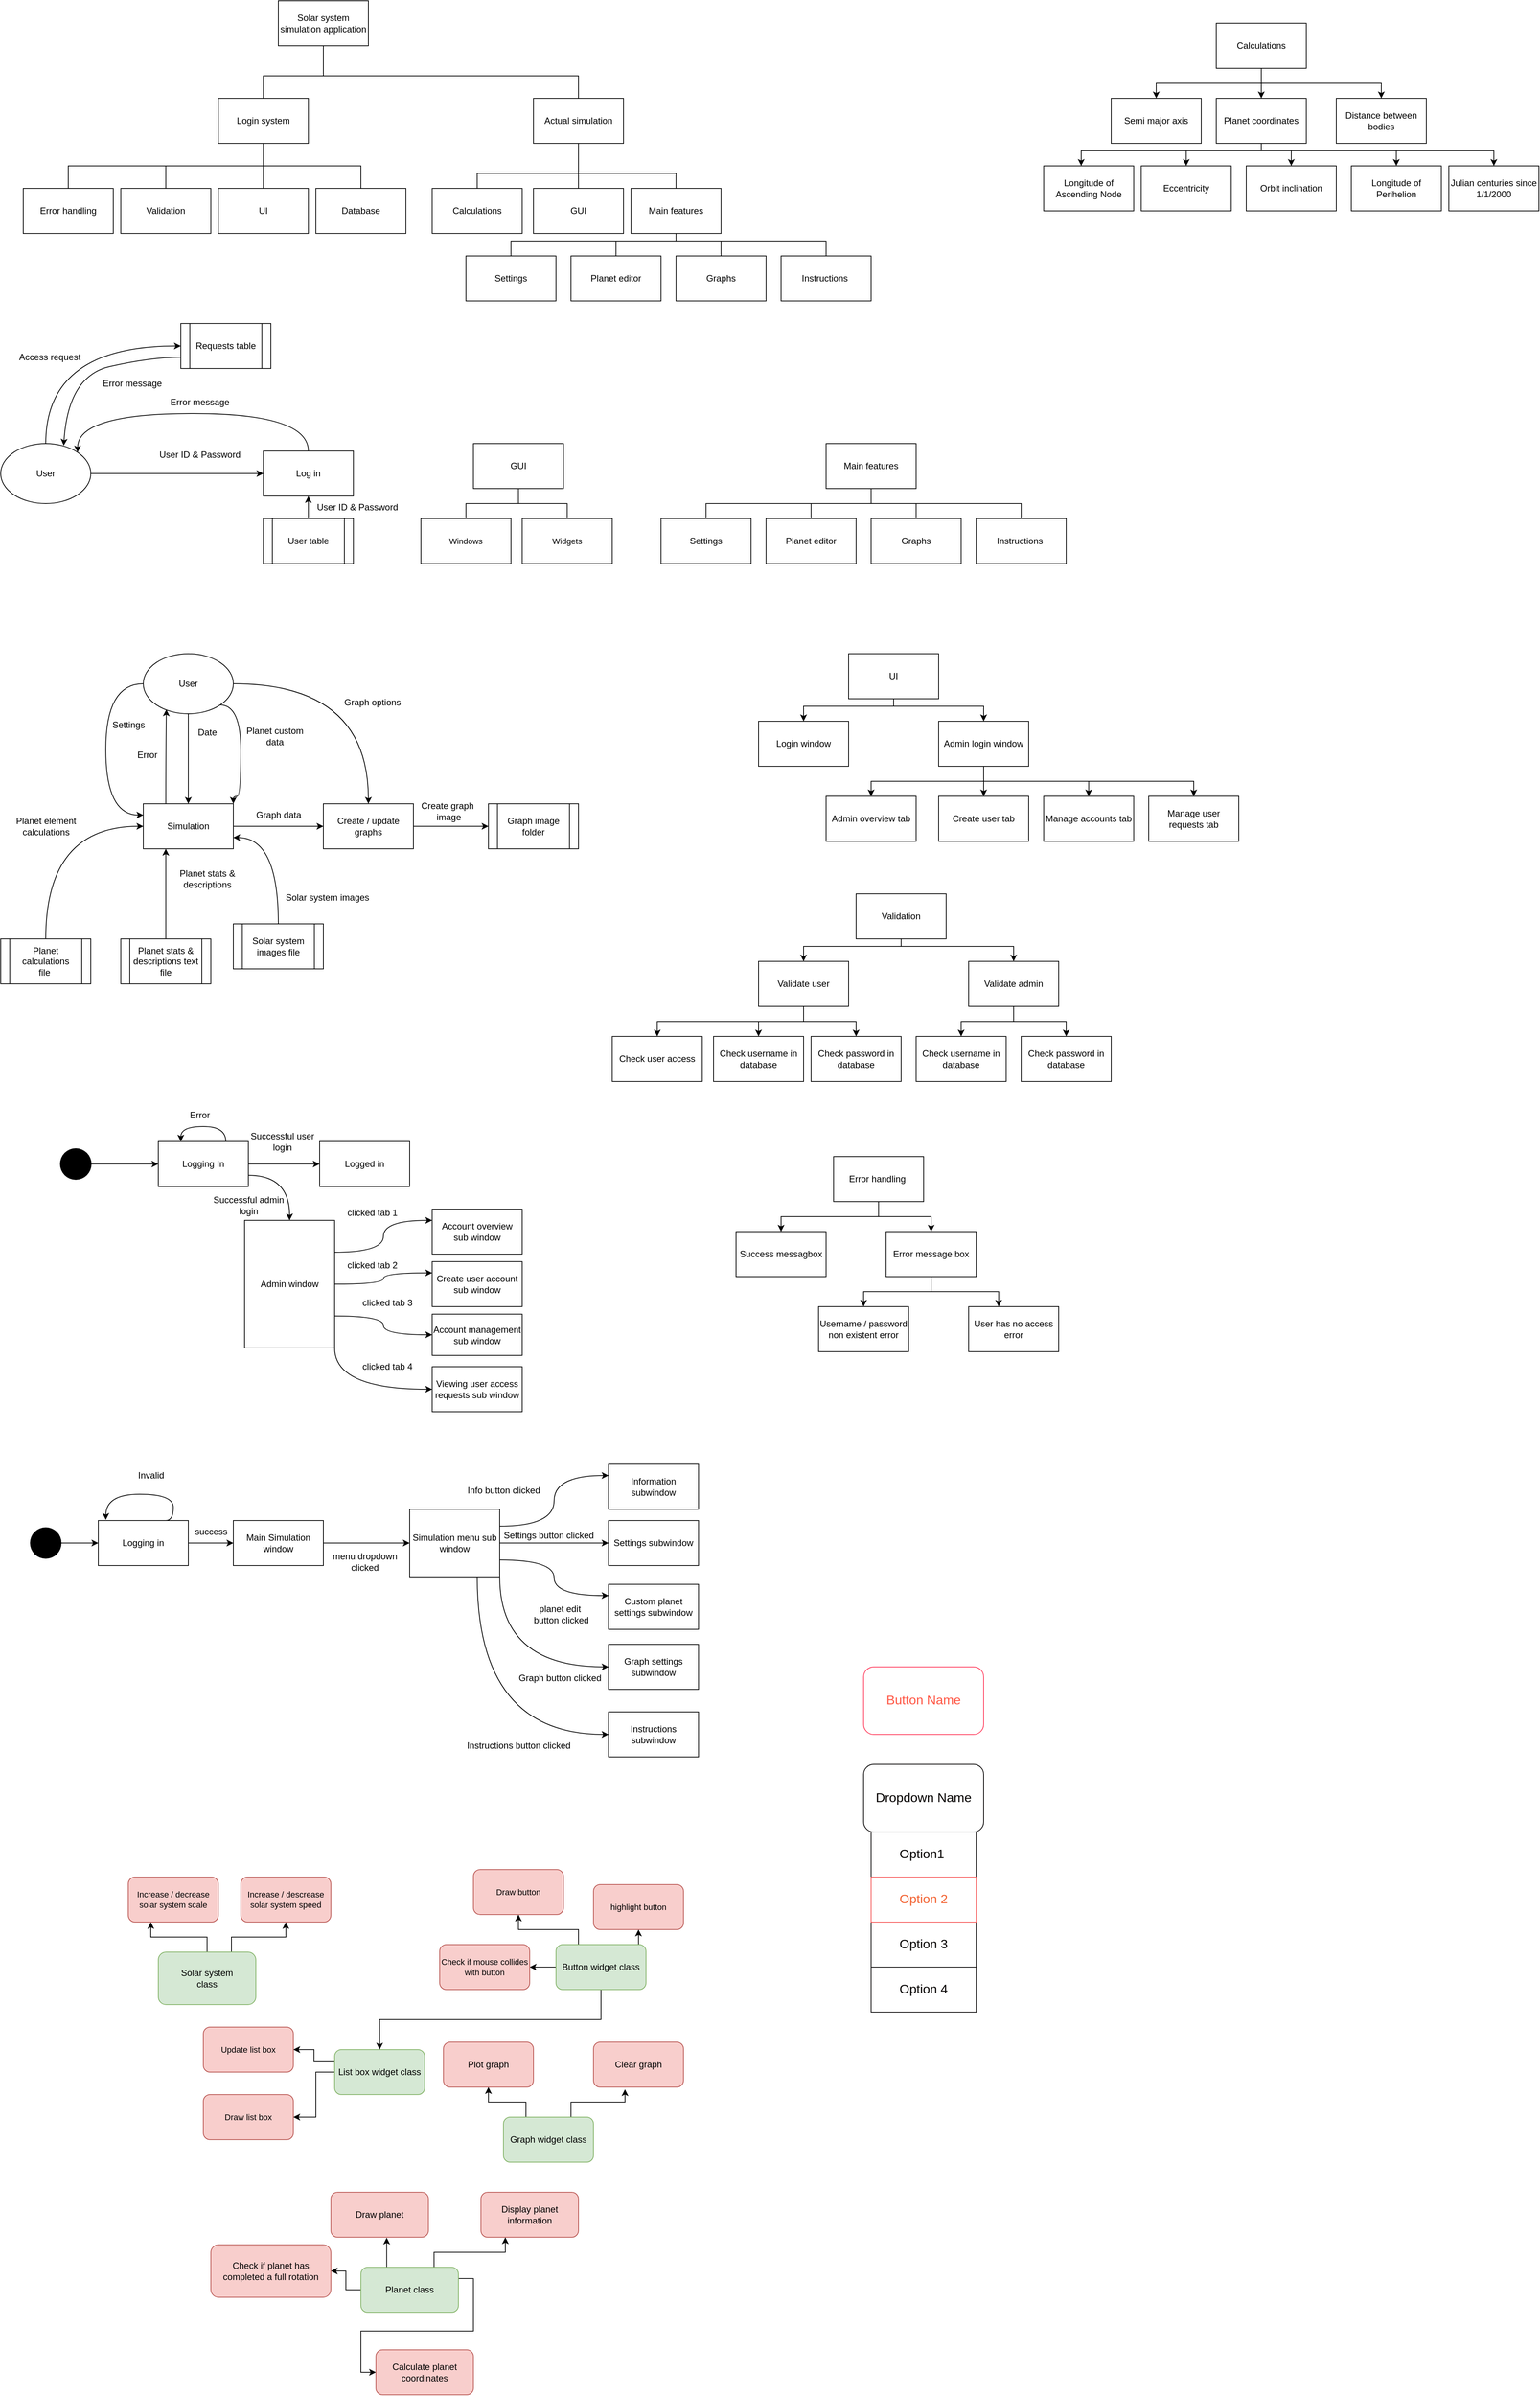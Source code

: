 <mxfile version="20.8.13" type="github">
  <diagram id="x9v0K1_A4wv2pBw7AY4e" name="Page-1">
    <mxGraphModel dx="1186" dy="2153" grid="1" gridSize="10" guides="1" tooltips="1" connect="1" arrows="1" fold="1" page="1" pageScale="1" pageWidth="850" pageHeight="1100" background="none" math="0" shadow="0">
      <root>
        <mxCell id="0" />
        <mxCell id="1" parent="0" />
        <mxCell id="Bi_KGStcUo5a2PXu29Ao-6" value="" style="curved=1;endArrow=classic;html=1;rounded=0;entryX=0.25;entryY=0;entryDx=0;entryDy=0;exitX=0.817;exitY=-0.025;exitDx=0;exitDy=0;exitPerimeter=0;" parent="1" edge="1">
          <mxGeometry width="50" height="50" relative="1" as="geometry">
            <mxPoint x="308.04" y="1588.5" as="sourcePoint" />
            <mxPoint x="240" y="1590.0" as="targetPoint" />
            <Array as="points">
              <mxPoint x="310" y="1590" />
              <mxPoint x="260" y="1550" />
            </Array>
          </mxGeometry>
        </mxCell>
        <mxCell id="IYR2hp_0VVt15-Lf6EJO-9" style="edgeStyle=orthogonalEdgeStyle;rounded=0;orthogonalLoop=1;jettySize=auto;html=1;exitX=0.5;exitY=1;exitDx=0;exitDy=0;endArrow=none;endFill=0;" edge="1" parent="1" source="kRHPccABggHO5UrTP01c-1">
          <mxGeometry relative="1" as="geometry">
            <mxPoint x="360" y="190" as="targetPoint" />
            <Array as="points">
              <mxPoint x="440" y="140" />
              <mxPoint x="360" y="140" />
            </Array>
          </mxGeometry>
        </mxCell>
        <mxCell id="IYR2hp_0VVt15-Lf6EJO-10" style="edgeStyle=orthogonalEdgeStyle;rounded=0;orthogonalLoop=1;jettySize=auto;html=1;exitX=0.5;exitY=1;exitDx=0;exitDy=0;entryX=0.5;entryY=0;entryDx=0;entryDy=0;endArrow=none;endFill=0;" edge="1" parent="1" source="kRHPccABggHO5UrTP01c-1" target="kRHPccABggHO5UrTP01c-9">
          <mxGeometry relative="1" as="geometry">
            <Array as="points">
              <mxPoint x="440" y="140" />
              <mxPoint x="780" y="140" />
            </Array>
          </mxGeometry>
        </mxCell>
        <mxCell id="kRHPccABggHO5UrTP01c-1" value="Solar system simulation application" style="rounded=0;whiteSpace=wrap;html=1;" parent="1" vertex="1">
          <mxGeometry x="380" y="40" width="120" height="60" as="geometry" />
        </mxCell>
        <mxCell id="nUxw2cYG3d90MX0qFbjA-1" style="edgeStyle=orthogonalEdgeStyle;rounded=0;orthogonalLoop=1;jettySize=auto;html=1;exitX=0.5;exitY=1;exitDx=0;exitDy=0;endArrow=none;endFill=0;" parent="1" source="kRHPccABggHO5UrTP01c-9" target="CflvNbi4lp4af6hxqnIB-5" edge="1">
          <mxGeometry relative="1" as="geometry" />
        </mxCell>
        <mxCell id="kRHPccABggHO5UrTP01c-9" value="Actual simulation" style="rounded=0;whiteSpace=wrap;html=1;" parent="1" vertex="1">
          <mxGeometry x="720" y="170" width="120" height="60" as="geometry" />
        </mxCell>
        <mxCell id="kRHPccABggHO5UrTP01c-24" value="Calculations" style="rounded=0;whiteSpace=wrap;html=1;" parent="1" vertex="1">
          <mxGeometry x="585" y="290" width="120" height="60" as="geometry" />
        </mxCell>
        <mxCell id="CflvNbi4lp4af6hxqnIB-3" style="edgeStyle=orthogonalEdgeStyle;rounded=0;orthogonalLoop=1;jettySize=auto;html=1;exitX=0.5;exitY=1;exitDx=0;exitDy=0;entryX=0.5;entryY=0;entryDx=0;entryDy=0;endArrow=none;endFill=0;" parent="1" source="kRHPccABggHO5UrTP01c-25" target="q5KgO5zeODF5jIbihAG4-29" edge="1">
          <mxGeometry relative="1" as="geometry" />
        </mxCell>
        <mxCell id="CflvNbi4lp4af6hxqnIB-4" style="edgeStyle=orthogonalEdgeStyle;rounded=0;orthogonalLoop=1;jettySize=auto;html=1;entryX=0.5;entryY=0;entryDx=0;entryDy=0;endArrow=none;endFill=0;" parent="1" source="kRHPccABggHO5UrTP01c-25" target="q5KgO5zeODF5jIbihAG4-30" edge="1">
          <mxGeometry relative="1" as="geometry" />
        </mxCell>
        <mxCell id="kRHPccABggHO5UrTP01c-25" value="GUI" style="rounded=0;whiteSpace=wrap;html=1;" parent="1" vertex="1">
          <mxGeometry x="640" y="630" width="120" height="60" as="geometry" />
        </mxCell>
        <mxCell id="IYR2hp_0VVt15-Lf6EJO-22" style="edgeStyle=orthogonalEdgeStyle;rounded=0;orthogonalLoop=1;jettySize=auto;html=1;exitX=0.5;exitY=1;exitDx=0;exitDy=0;entryX=0.5;entryY=0;entryDx=0;entryDy=0;endArrow=none;endFill=0;" edge="1" parent="1" source="kRHPccABggHO5UrTP01c-26" target="IYR2hp_0VVt15-Lf6EJO-19">
          <mxGeometry relative="1" as="geometry">
            <Array as="points">
              <mxPoint x="910" y="360" />
              <mxPoint x="690" y="360" />
            </Array>
          </mxGeometry>
        </mxCell>
        <mxCell id="IYR2hp_0VVt15-Lf6EJO-23" style="edgeStyle=orthogonalEdgeStyle;rounded=0;orthogonalLoop=1;jettySize=auto;html=1;exitX=0.5;exitY=1;exitDx=0;exitDy=0;entryX=0.5;entryY=0;entryDx=0;entryDy=0;endArrow=none;endFill=0;" edge="1" parent="1" source="kRHPccABggHO5UrTP01c-26" target="IYR2hp_0VVt15-Lf6EJO-20">
          <mxGeometry relative="1" as="geometry">
            <Array as="points">
              <mxPoint x="910" y="360" />
              <mxPoint x="830" y="360" />
            </Array>
          </mxGeometry>
        </mxCell>
        <mxCell id="IYR2hp_0VVt15-Lf6EJO-24" style="edgeStyle=orthogonalEdgeStyle;rounded=0;orthogonalLoop=1;jettySize=auto;html=1;exitX=0.5;exitY=1;exitDx=0;exitDy=0;entryX=0.5;entryY=0;entryDx=0;entryDy=0;endArrow=none;endFill=0;" edge="1" parent="1" source="kRHPccABggHO5UrTP01c-26" target="IYR2hp_0VVt15-Lf6EJO-21">
          <mxGeometry relative="1" as="geometry">
            <Array as="points">
              <mxPoint x="910" y="360" />
              <mxPoint x="970" y="360" />
            </Array>
          </mxGeometry>
        </mxCell>
        <mxCell id="IYR2hp_0VVt15-Lf6EJO-25" style="edgeStyle=orthogonalEdgeStyle;rounded=0;orthogonalLoop=1;jettySize=auto;html=1;exitX=0.5;exitY=1;exitDx=0;exitDy=0;entryX=0.5;entryY=0;entryDx=0;entryDy=0;endArrow=none;endFill=0;" edge="1" parent="1" source="kRHPccABggHO5UrTP01c-26" target="IYR2hp_0VVt15-Lf6EJO-18">
          <mxGeometry relative="1" as="geometry">
            <Array as="points">
              <mxPoint x="910" y="360" />
              <mxPoint x="1110" y="360" />
            </Array>
          </mxGeometry>
        </mxCell>
        <mxCell id="kRHPccABggHO5UrTP01c-26" value="Main features" style="rounded=0;whiteSpace=wrap;html=1;" parent="1" vertex="1">
          <mxGeometry x="850" y="290" width="120" height="60" as="geometry" />
        </mxCell>
        <mxCell id="IYR2hp_0VVt15-Lf6EJO-7" style="edgeStyle=orthogonalEdgeStyle;rounded=0;orthogonalLoop=1;jettySize=auto;html=1;exitX=0.5;exitY=0;exitDx=0;exitDy=0;endArrow=none;endFill=0;" edge="1" parent="1" source="kRHPccABggHO5UrTP01c-28">
          <mxGeometry relative="1" as="geometry">
            <mxPoint x="360.059" y="170" as="targetPoint" />
          </mxGeometry>
        </mxCell>
        <mxCell id="IYR2hp_0VVt15-Lf6EJO-14" style="edgeStyle=orthogonalEdgeStyle;rounded=0;orthogonalLoop=1;jettySize=auto;html=1;exitX=0.5;exitY=1;exitDx=0;exitDy=0;endArrow=none;endFill=0;" edge="1" parent="1" source="kRHPccABggHO5UrTP01c-28" target="IYR2hp_0VVt15-Lf6EJO-13">
          <mxGeometry relative="1" as="geometry" />
        </mxCell>
        <mxCell id="IYR2hp_0VVt15-Lf6EJO-15" style="edgeStyle=orthogonalEdgeStyle;rounded=0;orthogonalLoop=1;jettySize=auto;html=1;exitX=0.5;exitY=1;exitDx=0;exitDy=0;entryX=0.5;entryY=0;entryDx=0;entryDy=0;endArrow=none;endFill=0;" edge="1" parent="1" source="kRHPccABggHO5UrTP01c-28" target="IYR2hp_0VVt15-Lf6EJO-12">
          <mxGeometry relative="1" as="geometry" />
        </mxCell>
        <mxCell id="IYR2hp_0VVt15-Lf6EJO-16" style="edgeStyle=orthogonalEdgeStyle;rounded=0;orthogonalLoop=1;jettySize=auto;html=1;exitX=0.5;exitY=1;exitDx=0;exitDy=0;entryX=0.5;entryY=0;entryDx=0;entryDy=0;endArrow=none;endFill=0;" edge="1" parent="1" source="kRHPccABggHO5UrTP01c-28" target="IYR2hp_0VVt15-Lf6EJO-11">
          <mxGeometry relative="1" as="geometry" />
        </mxCell>
        <mxCell id="IYR2hp_0VVt15-Lf6EJO-17" style="edgeStyle=orthogonalEdgeStyle;rounded=0;orthogonalLoop=1;jettySize=auto;html=1;exitX=0.5;exitY=1;exitDx=0;exitDy=0;entryX=0.5;entryY=0;entryDx=0;entryDy=0;endArrow=none;endFill=0;" edge="1" parent="1" source="kRHPccABggHO5UrTP01c-28" target="kRHPccABggHO5UrTP01c-42">
          <mxGeometry relative="1" as="geometry" />
        </mxCell>
        <mxCell id="kRHPccABggHO5UrTP01c-28" value="Login system" style="rounded=0;whiteSpace=wrap;html=1;" parent="1" vertex="1">
          <mxGeometry x="300" y="170" width="120" height="60" as="geometry" />
        </mxCell>
        <mxCell id="kRHPccABggHO5UrTP01c-42" value="Database" style="rounded=0;whiteSpace=wrap;html=1;" parent="1" vertex="1">
          <mxGeometry x="430" y="290" width="120" height="60" as="geometry" />
        </mxCell>
        <mxCell id="k0LOo1t_vnFc-5xUoJc_-3" style="edgeStyle=orthogonalEdgeStyle;rounded=0;orthogonalLoop=1;jettySize=auto;html=1;exitX=0.5;exitY=1;exitDx=0;exitDy=0;" parent="1" source="4xieJzJ1rpuRJiHB6nGz-2" target="k0LOo1t_vnFc-5xUoJc_-2" edge="1">
          <mxGeometry relative="1" as="geometry">
            <Array as="points">
              <mxPoint x="1200" y="980" />
              <mxPoint x="1080" y="980" />
            </Array>
          </mxGeometry>
        </mxCell>
        <mxCell id="k0LOo1t_vnFc-5xUoJc_-4" style="edgeStyle=orthogonalEdgeStyle;rounded=0;orthogonalLoop=1;jettySize=auto;html=1;exitX=0.5;exitY=1;exitDx=0;exitDy=0;" parent="1" source="4xieJzJ1rpuRJiHB6nGz-2" target="k0LOo1t_vnFc-5xUoJc_-1" edge="1">
          <mxGeometry relative="1" as="geometry">
            <Array as="points">
              <mxPoint x="1200" y="980" />
              <mxPoint x="1320" y="980" />
            </Array>
          </mxGeometry>
        </mxCell>
        <mxCell id="4xieJzJ1rpuRJiHB6nGz-2" value="UI" style="rounded=0;whiteSpace=wrap;html=1;" parent="1" vertex="1">
          <mxGeometry x="1140" y="910" width="120" height="60" as="geometry" />
        </mxCell>
        <mxCell id="4xieJzJ1rpuRJiHB6nGz-3" value="Instructions&amp;nbsp;" style="rounded=0;whiteSpace=wrap;html=1;" parent="1" vertex="1">
          <mxGeometry x="1310" y="730" width="120" height="60" as="geometry" />
        </mxCell>
        <mxCell id="4xieJzJ1rpuRJiHB6nGz-4" value="Settings" style="rounded=0;whiteSpace=wrap;html=1;" parent="1" vertex="1">
          <mxGeometry x="890" y="730" width="120" height="60" as="geometry" />
        </mxCell>
        <mxCell id="4xieJzJ1rpuRJiHB6nGz-5" value="Planet editor" style="rounded=0;whiteSpace=wrap;html=1;" parent="1" vertex="1">
          <mxGeometry x="1030" y="730" width="120" height="60" as="geometry" />
        </mxCell>
        <mxCell id="4xieJzJ1rpuRJiHB6nGz-6" value="Graphs" style="rounded=0;whiteSpace=wrap;html=1;" parent="1" vertex="1">
          <mxGeometry x="1170" y="730" width="120" height="60" as="geometry" />
        </mxCell>
        <mxCell id="CflvNbi4lp4af6hxqnIB-19" style="edgeStyle=orthogonalEdgeStyle;curved=1;rounded=0;orthogonalLoop=1;jettySize=auto;html=1;exitX=1;exitY=0.5;exitDx=0;exitDy=0;entryX=0;entryY=0.5;entryDx=0;entryDy=0;endArrow=classic;endFill=1;" parent="1" source="EEp5XtklCmGKwtYE1Xrk-2" target="EEp5XtklCmGKwtYE1Xrk-3" edge="1">
          <mxGeometry relative="1" as="geometry" />
        </mxCell>
        <mxCell id="CflvNbi4lp4af6hxqnIB-15" style="edgeStyle=orthogonalEdgeStyle;curved=1;rounded=0;orthogonalLoop=1;jettySize=auto;html=1;exitX=0.5;exitY=0;exitDx=0;exitDy=0;entryX=1;entryY=0;entryDx=0;entryDy=0;endArrow=classic;endFill=1;" parent="1" source="EEp5XtklCmGKwtYE1Xrk-3" target="EEp5XtklCmGKwtYE1Xrk-2" edge="1">
          <mxGeometry relative="1" as="geometry">
            <Array as="points">
              <mxPoint x="420" y="590" />
              <mxPoint x="112" y="590" />
            </Array>
          </mxGeometry>
        </mxCell>
        <mxCell id="CflvNbi4lp4af6hxqnIB-16" style="edgeStyle=orthogonalEdgeStyle;curved=1;rounded=0;orthogonalLoop=1;jettySize=auto;html=1;endArrow=classic;endFill=1;exitX=0.5;exitY=0;exitDx=0;exitDy=0;entryX=0;entryY=0.5;entryDx=0;entryDy=0;" parent="1" source="EEp5XtklCmGKwtYE1Xrk-2" edge="1">
          <mxGeometry relative="1" as="geometry">
            <mxPoint x="450" y="620" as="sourcePoint" />
            <mxPoint x="250" y="500" as="targetPoint" />
            <Array as="points">
              <mxPoint x="70" y="500" />
            </Array>
          </mxGeometry>
        </mxCell>
        <mxCell id="EEp5XtklCmGKwtYE1Xrk-3" value="Log in" style="rounded=0;whiteSpace=wrap;html=1;" parent="1" vertex="1">
          <mxGeometry x="360" y="640" width="120" height="60" as="geometry" />
        </mxCell>
        <mxCell id="EEp5XtklCmGKwtYE1Xrk-6" value="User ID &amp;amp; Password" style="text;html=1;align=center;verticalAlign=middle;resizable=0;points=[];autosize=1;strokeColor=none;fillColor=none;rounded=0;" parent="1" vertex="1">
          <mxGeometry x="420" y="700" width="130" height="30" as="geometry" />
        </mxCell>
        <mxCell id="CflvNbi4lp4af6hxqnIB-17" value="" style="edgeStyle=orthogonalEdgeStyle;curved=1;rounded=0;orthogonalLoop=1;jettySize=auto;html=1;endArrow=classic;endFill=1;" parent="1" source="EEp5XtklCmGKwtYE1Xrk-12" target="EEp5XtklCmGKwtYE1Xrk-3" edge="1">
          <mxGeometry relative="1" as="geometry" />
        </mxCell>
        <mxCell id="EEp5XtklCmGKwtYE1Xrk-12" value="User table" style="shape=process;whiteSpace=wrap;html=1;backgroundOutline=1;rounded=0;" parent="1" vertex="1">
          <mxGeometry x="360" y="730" width="120" height="60" as="geometry" />
        </mxCell>
        <mxCell id="EEp5XtklCmGKwtYE1Xrk-14" value="User ID &amp;amp; Password" style="text;html=1;align=center;verticalAlign=middle;resizable=0;points=[];autosize=1;strokeColor=none;fillColor=none;rounded=0;" parent="1" vertex="1">
          <mxGeometry x="210" y="630" width="130" height="30" as="geometry" />
        </mxCell>
        <mxCell id="EEp5XtklCmGKwtYE1Xrk-10" value="Error message" style="text;html=1;align=center;verticalAlign=middle;resizable=0;points=[];autosize=1;strokeColor=none;fillColor=none;rounded=0;" parent="1" vertex="1">
          <mxGeometry x="225" y="560" width="100" height="30" as="geometry" />
        </mxCell>
        <mxCell id="CflvNbi4lp4af6hxqnIB-20" style="edgeStyle=orthogonalEdgeStyle;curved=1;rounded=0;orthogonalLoop=1;jettySize=auto;html=1;exitX=1;exitY=0.5;exitDx=0;exitDy=0;entryX=0.5;entryY=0;entryDx=0;entryDy=0;endArrow=classic;endFill=1;" parent="1" source="EEp5XtklCmGKwtYE1Xrk-21" target="EEp5XtklCmGKwtYE1Xrk-39" edge="1">
          <mxGeometry relative="1" as="geometry" />
        </mxCell>
        <mxCell id="CflvNbi4lp4af6hxqnIB-21" style="edgeStyle=orthogonalEdgeStyle;curved=1;rounded=0;orthogonalLoop=1;jettySize=auto;html=1;exitX=1;exitY=1;exitDx=0;exitDy=0;entryX=1;entryY=0;entryDx=0;entryDy=0;endArrow=classic;endFill=1;" parent="1" source="EEp5XtklCmGKwtYE1Xrk-21" target="EEp5XtklCmGKwtYE1Xrk-22" edge="1">
          <mxGeometry relative="1" as="geometry">
            <Array as="points">
              <mxPoint x="330" y="978" />
              <mxPoint x="330" y="1100" />
              <mxPoint x="320" y="1100" />
            </Array>
          </mxGeometry>
        </mxCell>
        <mxCell id="CflvNbi4lp4af6hxqnIB-22" style="edgeStyle=orthogonalEdgeStyle;curved=1;rounded=0;orthogonalLoop=1;jettySize=auto;html=1;exitX=0.5;exitY=1;exitDx=0;exitDy=0;entryX=0.5;entryY=0;entryDx=0;entryDy=0;endArrow=classic;endFill=1;" parent="1" source="EEp5XtklCmGKwtYE1Xrk-21" target="EEp5XtklCmGKwtYE1Xrk-22" edge="1">
          <mxGeometry relative="1" as="geometry" />
        </mxCell>
        <mxCell id="CflvNbi4lp4af6hxqnIB-25" style="edgeStyle=orthogonalEdgeStyle;curved=1;rounded=0;orthogonalLoop=1;jettySize=auto;html=1;exitX=0;exitY=0.5;exitDx=0;exitDy=0;entryX=0;entryY=0.25;entryDx=0;entryDy=0;endArrow=classic;endFill=1;" parent="1" source="EEp5XtklCmGKwtYE1Xrk-21" target="EEp5XtklCmGKwtYE1Xrk-22" edge="1">
          <mxGeometry relative="1" as="geometry">
            <Array as="points">
              <mxPoint x="150" y="950" />
              <mxPoint x="150" y="1125" />
            </Array>
          </mxGeometry>
        </mxCell>
        <mxCell id="EEp5XtklCmGKwtYE1Xrk-21" value="User" style="ellipse;whiteSpace=wrap;html=1;rounded=0;" parent="1" vertex="1">
          <mxGeometry x="200" y="910" width="120" height="80" as="geometry" />
        </mxCell>
        <mxCell id="CflvNbi4lp4af6hxqnIB-24" style="edgeStyle=orthogonalEdgeStyle;curved=1;rounded=0;orthogonalLoop=1;jettySize=auto;html=1;exitX=0.25;exitY=0;exitDx=0;exitDy=0;entryX=0.256;entryY=0.928;entryDx=0;entryDy=0;entryPerimeter=0;endArrow=classic;endFill=1;" parent="1" source="EEp5XtklCmGKwtYE1Xrk-22" target="EEp5XtklCmGKwtYE1Xrk-21" edge="1">
          <mxGeometry relative="1" as="geometry" />
        </mxCell>
        <mxCell id="CflvNbi4lp4af6hxqnIB-29" style="edgeStyle=orthogonalEdgeStyle;curved=1;rounded=0;orthogonalLoop=1;jettySize=auto;html=1;exitX=1;exitY=0.5;exitDx=0;exitDy=0;entryX=0;entryY=0.5;entryDx=0;entryDy=0;endArrow=classic;endFill=1;" parent="1" source="EEp5XtklCmGKwtYE1Xrk-22" target="EEp5XtklCmGKwtYE1Xrk-39" edge="1">
          <mxGeometry relative="1" as="geometry" />
        </mxCell>
        <mxCell id="EEp5XtklCmGKwtYE1Xrk-22" value="Simulation" style="rounded=0;whiteSpace=wrap;html=1;" parent="1" vertex="1">
          <mxGeometry x="200" y="1110" width="120" height="60" as="geometry" />
        </mxCell>
        <mxCell id="CflvNbi4lp4af6hxqnIB-27" style="edgeStyle=orthogonalEdgeStyle;curved=1;rounded=0;orthogonalLoop=1;jettySize=auto;html=1;exitX=0.5;exitY=0;exitDx=0;exitDy=0;entryX=0.25;entryY=1;entryDx=0;entryDy=0;endArrow=classic;endFill=1;" parent="1" source="EEp5XtklCmGKwtYE1Xrk-35" target="EEp5XtklCmGKwtYE1Xrk-22" edge="1">
          <mxGeometry relative="1" as="geometry" />
        </mxCell>
        <mxCell id="EEp5XtklCmGKwtYE1Xrk-35" value="Planet stats &amp;amp; descriptions text file" style="shape=process;whiteSpace=wrap;html=1;backgroundOutline=1;rounded=0;" parent="1" vertex="1">
          <mxGeometry x="170" y="1290" width="120" height="60" as="geometry" />
        </mxCell>
        <mxCell id="CflvNbi4lp4af6hxqnIB-26" style="edgeStyle=orthogonalEdgeStyle;curved=1;rounded=0;orthogonalLoop=1;jettySize=auto;html=1;exitX=0.5;exitY=0;exitDx=0;exitDy=0;entryX=0;entryY=0.5;entryDx=0;entryDy=0;endArrow=classic;endFill=1;" parent="1" source="EEp5XtklCmGKwtYE1Xrk-36" target="EEp5XtklCmGKwtYE1Xrk-22" edge="1">
          <mxGeometry relative="1" as="geometry" />
        </mxCell>
        <mxCell id="EEp5XtklCmGKwtYE1Xrk-36" value="Planet calculations&lt;br&gt;file&amp;nbsp;" style="shape=process;whiteSpace=wrap;html=1;backgroundOutline=1;rounded=0;" parent="1" vertex="1">
          <mxGeometry x="10" y="1290" width="120" height="60" as="geometry" />
        </mxCell>
        <mxCell id="CflvNbi4lp4af6hxqnIB-30" style="edgeStyle=orthogonalEdgeStyle;curved=1;rounded=0;orthogonalLoop=1;jettySize=auto;html=1;exitX=1;exitY=0.5;exitDx=0;exitDy=0;entryX=0;entryY=0.5;entryDx=0;entryDy=0;endArrow=classic;endFill=1;" parent="1" source="EEp5XtklCmGKwtYE1Xrk-39" target="EEp5XtklCmGKwtYE1Xrk-86" edge="1">
          <mxGeometry relative="1" as="geometry" />
        </mxCell>
        <mxCell id="EEp5XtklCmGKwtYE1Xrk-39" value="Create / update graphs" style="rounded=0;whiteSpace=wrap;html=1;" parent="1" vertex="1">
          <mxGeometry x="440" y="1110" width="120" height="60" as="geometry" />
        </mxCell>
        <mxCell id="EEp5XtklCmGKwtYE1Xrk-42" value="Date" style="text;html=1;align=center;verticalAlign=middle;resizable=0;points=[];autosize=1;strokeColor=none;fillColor=none;rounded=0;" parent="1" vertex="1">
          <mxGeometry x="260" y="1000" width="50" height="30" as="geometry" />
        </mxCell>
        <mxCell id="EEp5XtklCmGKwtYE1Xrk-43" value="Planet custom &lt;br&gt;data" style="text;html=1;align=center;verticalAlign=middle;resizable=0;points=[];autosize=1;strokeColor=none;fillColor=none;rounded=0;" parent="1" vertex="1">
          <mxGeometry x="325" y="1000" width="100" height="40" as="geometry" />
        </mxCell>
        <mxCell id="EEp5XtklCmGKwtYE1Xrk-49" value="Graph options" style="text;html=1;align=center;verticalAlign=middle;resizable=0;points=[];autosize=1;strokeColor=none;fillColor=none;rounded=0;" parent="1" vertex="1">
          <mxGeometry x="455" y="960" width="100" height="30" as="geometry" />
        </mxCell>
        <mxCell id="EEp5XtklCmGKwtYE1Xrk-53" value="Settings" style="text;html=1;align=center;verticalAlign=middle;resizable=0;points=[];autosize=1;strokeColor=none;fillColor=none;rounded=0;" parent="1" vertex="1">
          <mxGeometry x="145" y="990" width="70" height="30" as="geometry" />
        </mxCell>
        <mxCell id="EEp5XtklCmGKwtYE1Xrk-68" value="Planet element &lt;br&gt;calculations&lt;br&gt;" style="text;html=1;align=center;verticalAlign=middle;resizable=0;points=[];autosize=1;strokeColor=none;fillColor=none;rounded=0;" parent="1" vertex="1">
          <mxGeometry x="20" y="1120" width="100" height="40" as="geometry" />
        </mxCell>
        <mxCell id="EEp5XtklCmGKwtYE1Xrk-70" value="Planet stats &amp;amp;&lt;br&gt;descriptions" style="text;html=1;align=center;verticalAlign=middle;resizable=0;points=[];autosize=1;strokeColor=none;fillColor=none;rounded=0;" parent="1" vertex="1">
          <mxGeometry x="235" y="1190" width="100" height="40" as="geometry" />
        </mxCell>
        <mxCell id="EEp5XtklCmGKwtYE1Xrk-74" value="Graph data" style="text;html=1;align=center;verticalAlign=middle;resizable=0;points=[];autosize=1;strokeColor=none;fillColor=none;rounded=0;" parent="1" vertex="1">
          <mxGeometry x="340" y="1110" width="80" height="30" as="geometry" />
        </mxCell>
        <mxCell id="EEp5XtklCmGKwtYE1Xrk-86" value="Graph image folder" style="shape=process;whiteSpace=wrap;html=1;backgroundOutline=1;rounded=0;" parent="1" vertex="1">
          <mxGeometry x="660" y="1110" width="120" height="60" as="geometry" />
        </mxCell>
        <mxCell id="EEp5XtklCmGKwtYE1Xrk-87" value="Create graph&lt;br&gt;&amp;nbsp;image" style="text;html=1;align=center;verticalAlign=middle;resizable=0;points=[];autosize=1;strokeColor=none;fillColor=none;rounded=0;" parent="1" vertex="1">
          <mxGeometry x="560" y="1100" width="90" height="40" as="geometry" />
        </mxCell>
        <mxCell id="CflvNbi4lp4af6hxqnIB-28" style="edgeStyle=orthogonalEdgeStyle;curved=1;rounded=0;orthogonalLoop=1;jettySize=auto;html=1;exitX=0.5;exitY=0;exitDx=0;exitDy=0;entryX=1;entryY=0.75;entryDx=0;entryDy=0;endArrow=classic;endFill=1;" parent="1" source="EEp5XtklCmGKwtYE1Xrk-88" target="EEp5XtklCmGKwtYE1Xrk-22" edge="1">
          <mxGeometry relative="1" as="geometry" />
        </mxCell>
        <mxCell id="EEp5XtklCmGKwtYE1Xrk-88" value="Solar system images file" style="shape=process;whiteSpace=wrap;html=1;backgroundOutline=1;rounded=0;" parent="1" vertex="1">
          <mxGeometry x="320" y="1270" width="120" height="60" as="geometry" />
        </mxCell>
        <mxCell id="EEp5XtklCmGKwtYE1Xrk-90" value="Solar system images" style="text;html=1;align=center;verticalAlign=middle;resizable=0;points=[];autosize=1;strokeColor=none;fillColor=none;rounded=0;" parent="1" vertex="1">
          <mxGeometry x="380" y="1220" width="130" height="30" as="geometry" />
        </mxCell>
        <mxCell id="M7Khe7b3EXbcb1cNPk7V-2" value="Error" style="text;html=1;align=center;verticalAlign=middle;resizable=0;points=[];autosize=1;strokeColor=none;fillColor=none;rounded=0;" parent="1" vertex="1">
          <mxGeometry x="180" y="1030" width="50" height="30" as="geometry" />
        </mxCell>
        <mxCell id="CflvNbi4lp4af6hxqnIB-32" style="edgeStyle=orthogonalEdgeStyle;curved=1;rounded=0;orthogonalLoop=1;jettySize=auto;html=1;entryX=0;entryY=0.5;entryDx=0;entryDy=0;endArrow=classic;endFill=1;" parent="1" source="vGXre9Nv400r4dzDPZvk-1" target="vGXre9Nv400r4dzDPZvk-34" edge="1">
          <mxGeometry relative="1" as="geometry" />
        </mxCell>
        <mxCell id="vGXre9Nv400r4dzDPZvk-1" value="" style="shape=waypoint;fillStyle=solid;size=42;pointerEvents=1;points=[];fillColor=none;resizable=0;rotatable=0;perimeter=centerPerimeter;snapToPoint=1;rounded=0;" parent="1" vertex="1">
          <mxGeometry x="100" y="1580" width="20" height="20" as="geometry" />
        </mxCell>
        <mxCell id="ltLGhMrV7LYTkHAB5kgD-18" style="edgeStyle=orthogonalEdgeStyle;rounded=1;orthogonalLoop=1;jettySize=auto;html=1;exitX=1;exitY=0.5;exitDx=0;exitDy=0;entryX=0;entryY=0.5;entryDx=0;entryDy=0;endArrow=classic;endFill=1;elbow=vertical;" parent="1" source="vGXre9Nv400r4dzDPZvk-34" target="RWfLX1uAXhcz7QWfdqBd-3" edge="1">
          <mxGeometry relative="1" as="geometry" />
        </mxCell>
        <mxCell id="CflvNbi4lp4af6hxqnIB-31" style="edgeStyle=orthogonalEdgeStyle;curved=1;rounded=0;orthogonalLoop=1;jettySize=auto;html=1;exitX=1;exitY=0.75;exitDx=0;exitDy=0;entryX=0.5;entryY=0;entryDx=0;entryDy=0;endArrow=classic;endFill=1;" parent="1" source="vGXre9Nv400r4dzDPZvk-34" target="RWfLX1uAXhcz7QWfdqBd-7" edge="1">
          <mxGeometry relative="1" as="geometry" />
        </mxCell>
        <mxCell id="vGXre9Nv400r4dzDPZvk-34" value="Logging In" style="rounded=0;whiteSpace=wrap;html=1;" parent="1" vertex="1">
          <mxGeometry x="220" y="1560" width="120" height="60" as="geometry" />
        </mxCell>
        <mxCell id="RWfLX1uAXhcz7QWfdqBd-3" value="Logged in" style="rounded=0;whiteSpace=wrap;html=1;" parent="1" vertex="1">
          <mxGeometry x="435" y="1560" width="120" height="60" as="geometry" />
        </mxCell>
        <mxCell id="CflvNbi4lp4af6hxqnIB-34" style="edgeStyle=orthogonalEdgeStyle;curved=1;rounded=0;orthogonalLoop=1;jettySize=auto;html=1;exitX=1;exitY=0.25;exitDx=0;exitDy=0;entryX=0;entryY=0.25;entryDx=0;entryDy=0;endArrow=classic;endFill=1;" parent="1" source="RWfLX1uAXhcz7QWfdqBd-7" target="RWfLX1uAXhcz7QWfdqBd-10" edge="1">
          <mxGeometry relative="1" as="geometry" />
        </mxCell>
        <mxCell id="CflvNbi4lp4af6hxqnIB-35" style="edgeStyle=orthogonalEdgeStyle;curved=1;rounded=0;orthogonalLoop=1;jettySize=auto;html=1;exitX=1;exitY=0.5;exitDx=0;exitDy=0;entryX=0;entryY=0.25;entryDx=0;entryDy=0;endArrow=classic;endFill=1;" parent="1" source="RWfLX1uAXhcz7QWfdqBd-7" target="RWfLX1uAXhcz7QWfdqBd-11" edge="1">
          <mxGeometry relative="1" as="geometry" />
        </mxCell>
        <mxCell id="CflvNbi4lp4af6hxqnIB-36" style="edgeStyle=orthogonalEdgeStyle;curved=1;rounded=0;orthogonalLoop=1;jettySize=auto;html=1;exitX=1;exitY=0.75;exitDx=0;exitDy=0;entryX=0;entryY=0.5;entryDx=0;entryDy=0;endArrow=classic;endFill=1;" parent="1" source="RWfLX1uAXhcz7QWfdqBd-7" target="RWfLX1uAXhcz7QWfdqBd-12" edge="1">
          <mxGeometry relative="1" as="geometry" />
        </mxCell>
        <mxCell id="CflvNbi4lp4af6hxqnIB-37" style="edgeStyle=orthogonalEdgeStyle;curved=1;rounded=0;orthogonalLoop=1;jettySize=auto;html=1;exitX=1;exitY=1;exitDx=0;exitDy=0;entryX=0;entryY=0.5;entryDx=0;entryDy=0;endArrow=classic;endFill=1;" parent="1" source="RWfLX1uAXhcz7QWfdqBd-7" target="RWfLX1uAXhcz7QWfdqBd-21" edge="1">
          <mxGeometry relative="1" as="geometry" />
        </mxCell>
        <mxCell id="RWfLX1uAXhcz7QWfdqBd-7" value="Admin window" style="rounded=0;whiteSpace=wrap;html=1;" parent="1" vertex="1">
          <mxGeometry x="335" y="1665" width="120" height="170" as="geometry" />
        </mxCell>
        <mxCell id="RWfLX1uAXhcz7QWfdqBd-10" value="Account overview&lt;br&gt;sub window" style="rounded=0;whiteSpace=wrap;html=1;" parent="1" vertex="1">
          <mxGeometry x="585" y="1650" width="120" height="60" as="geometry" />
        </mxCell>
        <mxCell id="RWfLX1uAXhcz7QWfdqBd-11" value="Create user account sub window" style="rounded=0;whiteSpace=wrap;html=1;" parent="1" vertex="1">
          <mxGeometry x="585" y="1720" width="120" height="60" as="geometry" />
        </mxCell>
        <mxCell id="RWfLX1uAXhcz7QWfdqBd-12" value="Account management sub window" style="rounded=0;whiteSpace=wrap;html=1;" parent="1" vertex="1">
          <mxGeometry x="585" y="1790" width="120" height="55" as="geometry" />
        </mxCell>
        <mxCell id="RWfLX1uAXhcz7QWfdqBd-21" value="Viewing user access requests sub&amp;nbsp;window" style="rounded=0;whiteSpace=wrap;html=1;" parent="1" vertex="1">
          <mxGeometry x="585" y="1860" width="120" height="60" as="geometry" />
        </mxCell>
        <mxCell id="Bi_KGStcUo5a2PXu29Ao-2" value="Successful admin&lt;br&gt;login" style="text;html=1;align=center;verticalAlign=middle;resizable=0;points=[];autosize=1;strokeColor=none;fillColor=none;rounded=0;" parent="1" vertex="1">
          <mxGeometry x="280" y="1625" width="120" height="40" as="geometry" />
        </mxCell>
        <mxCell id="Bi_KGStcUo5a2PXu29Ao-7" value="Error" style="text;html=1;align=center;verticalAlign=middle;resizable=0;points=[];autosize=1;strokeColor=none;fillColor=none;rounded=0;" parent="1" vertex="1">
          <mxGeometry x="250" y="1510" width="50" height="30" as="geometry" />
        </mxCell>
        <mxCell id="WrP9VTDotHxmeMOU7jN0-2" value="clicked tab 1" style="text;html=1;align=center;verticalAlign=middle;resizable=0;points=[];autosize=1;strokeColor=none;fillColor=none;rounded=0;" parent="1" vertex="1">
          <mxGeometry x="460" y="1640" width="90" height="30" as="geometry" />
        </mxCell>
        <mxCell id="WrP9VTDotHxmeMOU7jN0-3" value="clicked tab 2" style="text;html=1;align=center;verticalAlign=middle;resizable=0;points=[];autosize=1;strokeColor=none;fillColor=none;rounded=0;" parent="1" vertex="1">
          <mxGeometry x="460" y="1710" width="90" height="30" as="geometry" />
        </mxCell>
        <mxCell id="WrP9VTDotHxmeMOU7jN0-5" value="clicked tab 3" style="text;html=1;align=center;verticalAlign=middle;resizable=0;points=[];autosize=1;strokeColor=none;fillColor=none;rounded=0;" parent="1" vertex="1">
          <mxGeometry x="480" y="1760" width="90" height="30" as="geometry" />
        </mxCell>
        <mxCell id="WrP9VTDotHxmeMOU7jN0-6" value="clicked tab 4" style="text;html=1;align=center;verticalAlign=middle;resizable=0;points=[];autosize=1;strokeColor=none;fillColor=none;rounded=0;" parent="1" vertex="1">
          <mxGeometry x="480" y="1845" width="90" height="30" as="geometry" />
        </mxCell>
        <mxCell id="XvkVSV1Kn9cOb6WJq1Uo-17" style="edgeStyle=orthogonalEdgeStyle;rounded=0;orthogonalLoop=1;jettySize=auto;html=1;entryX=0;entryY=0.5;entryDx=0;entryDy=0;" parent="1" source="WrP9VTDotHxmeMOU7jN0-8" target="WrP9VTDotHxmeMOU7jN0-10" edge="1">
          <mxGeometry relative="1" as="geometry" />
        </mxCell>
        <mxCell id="WrP9VTDotHxmeMOU7jN0-8" value="" style="shape=waypoint;fillStyle=solid;size=42;pointerEvents=1;points=[];fillColor=none;resizable=0;rotatable=0;perimeter=centerPerimeter;snapToPoint=1;rounded=0;" parent="1" vertex="1">
          <mxGeometry x="60" y="2085" width="20" height="20" as="geometry" />
        </mxCell>
        <mxCell id="XvkVSV1Kn9cOb6WJq1Uo-18" style="edgeStyle=orthogonalEdgeStyle;rounded=0;orthogonalLoop=1;jettySize=auto;html=1;exitX=1;exitY=0.5;exitDx=0;exitDy=0;entryX=0;entryY=0.5;entryDx=0;entryDy=0;" parent="1" source="WrP9VTDotHxmeMOU7jN0-10" target="WrP9VTDotHxmeMOU7jN0-15" edge="1">
          <mxGeometry relative="1" as="geometry" />
        </mxCell>
        <mxCell id="XvkVSV1Kn9cOb6WJq1Uo-22" style="edgeStyle=orthogonalEdgeStyle;rounded=0;orthogonalLoop=1;jettySize=auto;html=1;exitX=0.75;exitY=0;exitDx=0;exitDy=0;endArrow=classic;endFill=1;elbow=vertical;curved=1;entryX=0.084;entryY=-0.014;entryDx=0;entryDy=0;entryPerimeter=0;" parent="1" source="WrP9VTDotHxmeMOU7jN0-10" target="WrP9VTDotHxmeMOU7jN0-10" edge="1">
          <mxGeometry relative="1" as="geometry">
            <mxPoint x="150" y="2020" as="targetPoint" />
            <Array as="points">
              <mxPoint x="240" y="2065" />
              <mxPoint x="240" y="2030" />
              <mxPoint x="150" y="2030" />
            </Array>
          </mxGeometry>
        </mxCell>
        <mxCell id="WrP9VTDotHxmeMOU7jN0-10" value="Logging in" style="rounded=0;whiteSpace=wrap;html=1;" parent="1" vertex="1">
          <mxGeometry x="140" y="2065" width="120" height="60" as="geometry" />
        </mxCell>
        <mxCell id="XvkVSV1Kn9cOb6WJq1Uo-19" style="edgeStyle=orthogonalEdgeStyle;rounded=0;orthogonalLoop=1;jettySize=auto;html=1;exitX=1;exitY=0.5;exitDx=0;exitDy=0;entryX=0;entryY=0.5;entryDx=0;entryDy=0;" parent="1" source="WrP9VTDotHxmeMOU7jN0-15" target="WrP9VTDotHxmeMOU7jN0-17" edge="1">
          <mxGeometry relative="1" as="geometry" />
        </mxCell>
        <mxCell id="WrP9VTDotHxmeMOU7jN0-15" value="Main Simulation&lt;br&gt;window" style="rounded=0;whiteSpace=wrap;html=1;" parent="1" vertex="1">
          <mxGeometry x="320" y="2065" width="120" height="60" as="geometry" />
        </mxCell>
        <mxCell id="XvkVSV1Kn9cOb6WJq1Uo-23" style="edgeStyle=orthogonalEdgeStyle;curved=1;rounded=0;orthogonalLoop=1;jettySize=auto;html=1;exitX=1;exitY=0.25;exitDx=0;exitDy=0;entryX=0;entryY=0.25;entryDx=0;entryDy=0;endArrow=classic;endFill=1;elbow=vertical;" parent="1" source="WrP9VTDotHxmeMOU7jN0-17" target="WrP9VTDotHxmeMOU7jN0-23" edge="1">
          <mxGeometry relative="1" as="geometry" />
        </mxCell>
        <mxCell id="XvkVSV1Kn9cOb6WJq1Uo-24" style="edgeStyle=orthogonalEdgeStyle;curved=1;rounded=0;orthogonalLoop=1;jettySize=auto;html=1;exitX=1;exitY=0.5;exitDx=0;exitDy=0;entryX=0;entryY=0.5;entryDx=0;entryDy=0;endArrow=classic;endFill=1;elbow=vertical;" parent="1" source="WrP9VTDotHxmeMOU7jN0-17" target="WrP9VTDotHxmeMOU7jN0-25" edge="1">
          <mxGeometry relative="1" as="geometry" />
        </mxCell>
        <mxCell id="XvkVSV1Kn9cOb6WJq1Uo-25" style="edgeStyle=orthogonalEdgeStyle;curved=1;rounded=0;orthogonalLoop=1;jettySize=auto;html=1;exitX=1;exitY=0.75;exitDx=0;exitDy=0;entryX=0;entryY=0.25;entryDx=0;entryDy=0;endArrow=classic;endFill=1;elbow=vertical;" parent="1" source="WrP9VTDotHxmeMOU7jN0-17" target="WrP9VTDotHxmeMOU7jN0-26" edge="1">
          <mxGeometry relative="1" as="geometry" />
        </mxCell>
        <mxCell id="XvkVSV1Kn9cOb6WJq1Uo-26" style="edgeStyle=orthogonalEdgeStyle;curved=1;rounded=0;orthogonalLoop=1;jettySize=auto;html=1;exitX=1;exitY=1;exitDx=0;exitDy=0;entryX=0;entryY=0.5;entryDx=0;entryDy=0;endArrow=classic;endFill=1;elbow=vertical;" parent="1" source="WrP9VTDotHxmeMOU7jN0-17" target="WrP9VTDotHxmeMOU7jN0-28" edge="1">
          <mxGeometry relative="1" as="geometry" />
        </mxCell>
        <mxCell id="XvkVSV1Kn9cOb6WJq1Uo-27" style="edgeStyle=orthogonalEdgeStyle;curved=1;rounded=0;orthogonalLoop=1;jettySize=auto;html=1;exitX=0.75;exitY=1;exitDx=0;exitDy=0;entryX=0;entryY=0.5;entryDx=0;entryDy=0;endArrow=classic;endFill=1;elbow=vertical;" parent="1" source="WrP9VTDotHxmeMOU7jN0-17" target="WrP9VTDotHxmeMOU7jN0-46" edge="1">
          <mxGeometry relative="1" as="geometry" />
        </mxCell>
        <mxCell id="WrP9VTDotHxmeMOU7jN0-17" value="Simulation menu sub window" style="rounded=0;whiteSpace=wrap;html=1;" parent="1" vertex="1">
          <mxGeometry x="555" y="2050" width="120" height="90" as="geometry" />
        </mxCell>
        <mxCell id="WrP9VTDotHxmeMOU7jN0-19" value="menu dropdown&lt;br&gt;clicked" style="text;html=1;align=center;verticalAlign=middle;resizable=0;points=[];autosize=1;strokeColor=none;fillColor=none;rounded=0;" parent="1" vertex="1">
          <mxGeometry x="440" y="2100" width="110" height="40" as="geometry" />
        </mxCell>
        <mxCell id="WrP9VTDotHxmeMOU7jN0-23" value="Information subwindow" style="rounded=0;whiteSpace=wrap;html=1;" parent="1" vertex="1">
          <mxGeometry x="820" y="1990" width="120" height="60" as="geometry" />
        </mxCell>
        <mxCell id="WrP9VTDotHxmeMOU7jN0-25" value="Settings subwindow" style="rounded=0;whiteSpace=wrap;html=1;" parent="1" vertex="1">
          <mxGeometry x="820" y="2065" width="120" height="60" as="geometry" />
        </mxCell>
        <mxCell id="WrP9VTDotHxmeMOU7jN0-26" value="Custom planet settings subwindow" style="rounded=0;whiteSpace=wrap;html=1;" parent="1" vertex="1">
          <mxGeometry x="820" y="2150" width="120" height="60" as="geometry" />
        </mxCell>
        <mxCell id="WrP9VTDotHxmeMOU7jN0-28" value="Graph settings subwindow" style="rounded=0;whiteSpace=wrap;html=1;" parent="1" vertex="1">
          <mxGeometry x="820" y="2230" width="120" height="60" as="geometry" />
        </mxCell>
        <mxCell id="WrP9VTDotHxmeMOU7jN0-38" value="Info button clicked" style="text;html=1;align=center;verticalAlign=middle;resizable=0;points=[];autosize=1;strokeColor=none;fillColor=none;rounded=0;" parent="1" vertex="1">
          <mxGeometry x="620" y="2010" width="120" height="30" as="geometry" />
        </mxCell>
        <mxCell id="WrP9VTDotHxmeMOU7jN0-40" value="Settings button clicked" style="text;html=1;align=center;verticalAlign=middle;resizable=0;points=[];autosize=1;strokeColor=none;fillColor=none;rounded=0;" parent="1" vertex="1">
          <mxGeometry x="670" y="2070" width="140" height="30" as="geometry" />
        </mxCell>
        <mxCell id="WrP9VTDotHxmeMOU7jN0-42" value="planet edit&lt;br&gt;&amp;nbsp;button clicked" style="text;html=1;align=center;verticalAlign=middle;resizable=0;points=[];autosize=1;strokeColor=none;fillColor=none;rounded=0;" parent="1" vertex="1">
          <mxGeometry x="705" y="2170" width="100" height="40" as="geometry" />
        </mxCell>
        <mxCell id="WrP9VTDotHxmeMOU7jN0-43" value="Graph button clicked" style="text;html=1;align=center;verticalAlign=middle;resizable=0;points=[];autosize=1;strokeColor=none;fillColor=none;rounded=0;" parent="1" vertex="1">
          <mxGeometry x="690" y="2260" width="130" height="30" as="geometry" />
        </mxCell>
        <mxCell id="WrP9VTDotHxmeMOU7jN0-46" value="Instructions subwindow" style="rounded=0;whiteSpace=wrap;html=1;" parent="1" vertex="1">
          <mxGeometry x="820" y="2320" width="120" height="60" as="geometry" />
        </mxCell>
        <mxCell id="WrP9VTDotHxmeMOU7jN0-49" value="Instructions button clicked" style="text;html=1;align=center;verticalAlign=middle;resizable=0;points=[];autosize=1;strokeColor=none;fillColor=none;rounded=0;" parent="1" vertex="1">
          <mxGeometry x="620" y="2350" width="160" height="30" as="geometry" />
        </mxCell>
        <mxCell id="WrP9VTDotHxmeMOU7jN0-52" value="Invalid" style="text;html=1;align=center;verticalAlign=middle;resizable=0;points=[];autosize=1;strokeColor=none;fillColor=none;rounded=0;" parent="1" vertex="1">
          <mxGeometry x="180" y="1990" width="60" height="30" as="geometry" />
        </mxCell>
        <mxCell id="WrP9VTDotHxmeMOU7jN0-53" value="success" style="text;html=1;align=center;verticalAlign=middle;resizable=0;points=[];autosize=1;strokeColor=none;fillColor=none;rounded=0;" parent="1" vertex="1">
          <mxGeometry x="255" y="2065" width="70" height="30" as="geometry" />
        </mxCell>
        <mxCell id="XvkVSV1Kn9cOb6WJq1Uo-6" style="edgeStyle=orthogonalEdgeStyle;rounded=0;orthogonalLoop=1;jettySize=auto;html=1;exitX=0.5;exitY=0;exitDx=0;exitDy=0;entryX=0.25;entryY=1;entryDx=0;entryDy=0;" parent="1" source="q5KgO5zeODF5jIbihAG4-1" target="q5KgO5zeODF5jIbihAG4-44" edge="1">
          <mxGeometry relative="1" as="geometry" />
        </mxCell>
        <mxCell id="XvkVSV1Kn9cOb6WJq1Uo-7" style="edgeStyle=orthogonalEdgeStyle;rounded=0;orthogonalLoop=1;jettySize=auto;html=1;exitX=0.75;exitY=0;exitDx=0;exitDy=0;entryX=0.5;entryY=1;entryDx=0;entryDy=0;" parent="1" source="q5KgO5zeODF5jIbihAG4-1" target="q5KgO5zeODF5jIbihAG4-46" edge="1">
          <mxGeometry relative="1" as="geometry" />
        </mxCell>
        <mxCell id="q5KgO5zeODF5jIbihAG4-1" value="Solar system &lt;br&gt;class" style="rounded=1;whiteSpace=wrap;html=1;fillColor=#d5e8d4;strokeColor=#82b366;" parent="1" vertex="1">
          <mxGeometry x="220" y="2640" width="130" height="70" as="geometry" />
        </mxCell>
        <mxCell id="XvkVSV1Kn9cOb6WJq1Uo-13" style="edgeStyle=orthogonalEdgeStyle;rounded=0;orthogonalLoop=1;jettySize=auto;html=1;exitX=0.25;exitY=0;exitDx=0;exitDy=0;entryX=0.572;entryY=1.009;entryDx=0;entryDy=0;entryPerimeter=0;" parent="1" source="q5KgO5zeODF5jIbihAG4-2" target="q5KgO5zeODF5jIbihAG4-54" edge="1">
          <mxGeometry relative="1" as="geometry" />
        </mxCell>
        <mxCell id="XvkVSV1Kn9cOb6WJq1Uo-14" style="edgeStyle=orthogonalEdgeStyle;rounded=0;orthogonalLoop=1;jettySize=auto;html=1;exitX=0.75;exitY=0;exitDx=0;exitDy=0;entryX=0.25;entryY=1;entryDx=0;entryDy=0;" parent="1" source="q5KgO5zeODF5jIbihAG4-2" target="q5KgO5zeODF5jIbihAG4-55" edge="1">
          <mxGeometry relative="1" as="geometry" />
        </mxCell>
        <mxCell id="XvkVSV1Kn9cOb6WJq1Uo-15" style="edgeStyle=orthogonalEdgeStyle;rounded=0;orthogonalLoop=1;jettySize=auto;html=1;exitX=1;exitY=0.25;exitDx=0;exitDy=0;entryX=0;entryY=0.5;entryDx=0;entryDy=0;" parent="1" source="q5KgO5zeODF5jIbihAG4-2" target="q5KgO5zeODF5jIbihAG4-56" edge="1">
          <mxGeometry relative="1" as="geometry" />
        </mxCell>
        <mxCell id="mOxfjrF9XEUDFBwmLTiM-15" style="edgeStyle=orthogonalEdgeStyle;rounded=0;orthogonalLoop=1;jettySize=auto;html=1;exitX=0;exitY=0.5;exitDx=0;exitDy=0;entryX=1;entryY=0.5;entryDx=0;entryDy=0;" parent="1" source="q5KgO5zeODF5jIbihAG4-2" target="mOxfjrF9XEUDFBwmLTiM-13" edge="1">
          <mxGeometry relative="1" as="geometry" />
        </mxCell>
        <mxCell id="q5KgO5zeODF5jIbihAG4-2" value="Planet class" style="rounded=1;whiteSpace=wrap;html=1;fillColor=#d5e8d4;strokeColor=#82b366;" parent="1" vertex="1">
          <mxGeometry x="490" y="3060" width="130" height="60" as="geometry" />
        </mxCell>
        <mxCell id="mOxfjrF9XEUDFBwmLTiM-9" style="edgeStyle=orthogonalEdgeStyle;rounded=0;orthogonalLoop=1;jettySize=auto;html=1;exitX=0;exitY=0.25;exitDx=0;exitDy=0;entryX=1;entryY=0.5;entryDx=0;entryDy=0;" parent="1" source="q5KgO5zeODF5jIbihAG4-3" target="q5KgO5zeODF5jIbihAG4-50" edge="1">
          <mxGeometry relative="1" as="geometry" />
        </mxCell>
        <mxCell id="mOxfjrF9XEUDFBwmLTiM-10" style="edgeStyle=orthogonalEdgeStyle;rounded=0;orthogonalLoop=1;jettySize=auto;html=1;exitX=0;exitY=0.5;exitDx=0;exitDy=0;entryX=1;entryY=0.5;entryDx=0;entryDy=0;" parent="1" source="q5KgO5zeODF5jIbihAG4-3" target="q5KgO5zeODF5jIbihAG4-49" edge="1">
          <mxGeometry relative="1" as="geometry">
            <Array as="points">
              <mxPoint x="430" y="2800" />
              <mxPoint x="430" y="2860" />
            </Array>
          </mxGeometry>
        </mxCell>
        <mxCell id="q5KgO5zeODF5jIbihAG4-3" value="List box widget class" style="rounded=1;whiteSpace=wrap;html=1;fillColor=#d5e8d4;strokeColor=#82b366;" parent="1" vertex="1">
          <mxGeometry x="455" y="2770" width="120" height="60" as="geometry" />
        </mxCell>
        <mxCell id="XvkVSV1Kn9cOb6WJq1Uo-3" style="edgeStyle=orthogonalEdgeStyle;rounded=0;orthogonalLoop=1;jettySize=auto;html=1;exitX=0;exitY=0.5;exitDx=0;exitDy=0;entryX=1;entryY=0.5;entryDx=0;entryDy=0;" parent="1" source="q5KgO5zeODF5jIbihAG4-4" target="q5KgO5zeODF5jIbihAG4-53" edge="1">
          <mxGeometry relative="1" as="geometry" />
        </mxCell>
        <mxCell id="XvkVSV1Kn9cOb6WJq1Uo-4" style="edgeStyle=orthogonalEdgeStyle;rounded=0;orthogonalLoop=1;jettySize=auto;html=1;exitX=0.25;exitY=0;exitDx=0;exitDy=0;entryX=0.5;entryY=1;entryDx=0;entryDy=0;" parent="1" source="q5KgO5zeODF5jIbihAG4-4" target="q5KgO5zeODF5jIbihAG4-51" edge="1">
          <mxGeometry relative="1" as="geometry" />
        </mxCell>
        <mxCell id="XvkVSV1Kn9cOb6WJq1Uo-5" style="edgeStyle=orthogonalEdgeStyle;rounded=0;orthogonalLoop=1;jettySize=auto;html=1;exitX=0.75;exitY=0;exitDx=0;exitDy=0;entryX=0.5;entryY=1;entryDx=0;entryDy=0;" parent="1" source="q5KgO5zeODF5jIbihAG4-4" target="q5KgO5zeODF5jIbihAG4-52" edge="1">
          <mxGeometry relative="1" as="geometry" />
        </mxCell>
        <mxCell id="mOxfjrF9XEUDFBwmLTiM-8" style="edgeStyle=orthogonalEdgeStyle;rounded=0;orthogonalLoop=1;jettySize=auto;html=1;exitX=0.5;exitY=1;exitDx=0;exitDy=0;entryX=0.5;entryY=0;entryDx=0;entryDy=0;" parent="1" source="q5KgO5zeODF5jIbihAG4-4" target="q5KgO5zeODF5jIbihAG4-3" edge="1">
          <mxGeometry relative="1" as="geometry" />
        </mxCell>
        <mxCell id="q5KgO5zeODF5jIbihAG4-4" value="Button widget class" style="rounded=1;whiteSpace=wrap;html=1;fillColor=#d5e8d4;strokeColor=#82b366;" parent="1" vertex="1">
          <mxGeometry x="750" y="2630" width="120" height="60" as="geometry" />
        </mxCell>
        <mxCell id="q5KgO5zeODF5jIbihAG4-24" value="" style="endArrow=none;html=1;rounded=0;labelBackgroundColor=default;strokeColor=default;fontFamily=Helvetica;fontSize=11;fontColor=default;shape=connector;edgeStyle=elbowEdgeStyle;elbow=vertical;exitX=0.5;exitY=0;exitDx=0;exitDy=0;entryX=0.5;entryY=0;entryDx=0;entryDy=0;" parent="1" source="kRHPccABggHO5UrTP01c-24" target="kRHPccABggHO5UrTP01c-26" edge="1">
          <mxGeometry width="50" height="50" relative="1" as="geometry">
            <mxPoint x="661" y="300" as="sourcePoint" />
            <mxPoint x="930" y="300" as="targetPoint" />
            <Array as="points">
              <mxPoint x="800" y="270" />
              <mxPoint x="791" y="299.88" />
            </Array>
          </mxGeometry>
        </mxCell>
        <mxCell id="q5KgO5zeODF5jIbihAG4-29" value="Windows" style="rounded=0;whiteSpace=wrap;html=1;fontFamily=Helvetica;fontSize=11;fontColor=default;" parent="1" vertex="1">
          <mxGeometry x="570" y="730" width="120" height="60" as="geometry" />
        </mxCell>
        <mxCell id="q5KgO5zeODF5jIbihAG4-30" value="Widgets" style="rounded=0;whiteSpace=wrap;html=1;fontFamily=Helvetica;fontSize=11;fontColor=default;" parent="1" vertex="1">
          <mxGeometry x="705" y="730" width="120" height="60" as="geometry" />
        </mxCell>
        <mxCell id="XvkVSV1Kn9cOb6WJq1Uo-11" style="edgeStyle=orthogonalEdgeStyle;rounded=0;orthogonalLoop=1;jettySize=auto;html=1;exitX=0.25;exitY=0;exitDx=0;exitDy=0;entryX=0.5;entryY=1;entryDx=0;entryDy=0;" parent="1" source="q5KgO5zeODF5jIbihAG4-41" target="q5KgO5zeODF5jIbihAG4-48" edge="1">
          <mxGeometry relative="1" as="geometry" />
        </mxCell>
        <mxCell id="XvkVSV1Kn9cOb6WJq1Uo-12" style="edgeStyle=orthogonalEdgeStyle;rounded=0;orthogonalLoop=1;jettySize=auto;html=1;exitX=0.75;exitY=0;exitDx=0;exitDy=0;entryX=0.35;entryY=1.049;entryDx=0;entryDy=0;entryPerimeter=0;" parent="1" source="q5KgO5zeODF5jIbihAG4-41" target="q5KgO5zeODF5jIbihAG4-47" edge="1">
          <mxGeometry relative="1" as="geometry" />
        </mxCell>
        <mxCell id="q5KgO5zeODF5jIbihAG4-41" value="Graph widget class" style="rounded=1;whiteSpace=wrap;html=1;fillColor=#d5e8d4;strokeColor=#82b366;" parent="1" vertex="1">
          <mxGeometry x="680" y="2860" width="120" height="60" as="geometry" />
        </mxCell>
        <mxCell id="q5KgO5zeODF5jIbihAG4-44" value="Increase / decrease solar system scale" style="rounded=1;whiteSpace=wrap;html=1;fontFamily=Helvetica;fontSize=11;fillColor=#f8cecc;strokeColor=#b85450;" parent="1" vertex="1">
          <mxGeometry x="180" y="2540" width="120" height="60" as="geometry" />
        </mxCell>
        <mxCell id="q5KgO5zeODF5jIbihAG4-46" value="Increase / descrease solar system speed" style="rounded=1;whiteSpace=wrap;html=1;fontFamily=Helvetica;fontSize=11;fillColor=#f8cecc;strokeColor=#b85450;" parent="1" vertex="1">
          <mxGeometry x="330" y="2540" width="120" height="60" as="geometry" />
        </mxCell>
        <mxCell id="q5KgO5zeODF5jIbihAG4-47" value="Clear graph" style="rounded=1;whiteSpace=wrap;html=1;fillColor=#f8cecc;strokeColor=#b85450;" parent="1" vertex="1">
          <mxGeometry x="800" y="2760" width="120" height="60" as="geometry" />
        </mxCell>
        <mxCell id="q5KgO5zeODF5jIbihAG4-48" value="Plot graph" style="rounded=1;whiteSpace=wrap;html=1;fillColor=#f8cecc;strokeColor=#b85450;" parent="1" vertex="1">
          <mxGeometry x="600" y="2760" width="120" height="60" as="geometry" />
        </mxCell>
        <mxCell id="q5KgO5zeODF5jIbihAG4-49" value="Draw list box" style="rounded=1;whiteSpace=wrap;html=1;fontFamily=Helvetica;fontSize=11;fillColor=#f8cecc;strokeColor=#b85450;" parent="1" vertex="1">
          <mxGeometry x="280" y="2830" width="120" height="60" as="geometry" />
        </mxCell>
        <mxCell id="q5KgO5zeODF5jIbihAG4-50" value="Update list box" style="rounded=1;whiteSpace=wrap;html=1;fontFamily=Helvetica;fontSize=11;fillColor=#f8cecc;strokeColor=#b85450;" parent="1" vertex="1">
          <mxGeometry x="280" y="2740" width="120" height="60" as="geometry" />
        </mxCell>
        <mxCell id="q5KgO5zeODF5jIbihAG4-51" value="Draw button" style="rounded=1;whiteSpace=wrap;html=1;fontFamily=Helvetica;fontSize=11;fillColor=#f8cecc;strokeColor=#b85450;" parent="1" vertex="1">
          <mxGeometry x="640" y="2530" width="120" height="60" as="geometry" />
        </mxCell>
        <mxCell id="q5KgO5zeODF5jIbihAG4-52" value="highlight button" style="rounded=1;whiteSpace=wrap;html=1;fontFamily=Helvetica;fontSize=11;fillColor=#f8cecc;strokeColor=#b85450;" parent="1" vertex="1">
          <mxGeometry x="800" y="2550" width="120" height="60" as="geometry" />
        </mxCell>
        <mxCell id="q5KgO5zeODF5jIbihAG4-53" value="Check if mouse collides with button" style="rounded=1;whiteSpace=wrap;html=1;fontFamily=Helvetica;fontSize=11;fillColor=#f8cecc;strokeColor=#b85450;" parent="1" vertex="1">
          <mxGeometry x="595" y="2630" width="120" height="60" as="geometry" />
        </mxCell>
        <mxCell id="q5KgO5zeODF5jIbihAG4-54" value="Draw planet" style="rounded=1;whiteSpace=wrap;html=1;fillColor=#f8cecc;strokeColor=#b85450;" parent="1" vertex="1">
          <mxGeometry x="450" y="2960" width="130" height="60" as="geometry" />
        </mxCell>
        <mxCell id="q5KgO5zeODF5jIbihAG4-55" value="Display planet information" style="rounded=1;whiteSpace=wrap;html=1;fillColor=#f8cecc;strokeColor=#b85450;" parent="1" vertex="1">
          <mxGeometry x="650" y="2960" width="130" height="60" as="geometry" />
        </mxCell>
        <mxCell id="q5KgO5zeODF5jIbihAG4-56" value="Calculate planet coordinates" style="rounded=1;whiteSpace=wrap;html=1;fillColor=#f8cecc;strokeColor=#b85450;" parent="1" vertex="1">
          <mxGeometry x="510" y="3170" width="130" height="60" as="geometry" />
        </mxCell>
        <mxCell id="CflvNbi4lp4af6hxqnIB-5" value="GUI" style="rounded=0;whiteSpace=wrap;html=1;" parent="1" vertex="1">
          <mxGeometry x="720" y="290" width="120" height="60" as="geometry" />
        </mxCell>
        <mxCell id="CflvNbi4lp4af6hxqnIB-10" style="edgeStyle=orthogonalEdgeStyle;rounded=0;orthogonalLoop=1;jettySize=auto;html=1;exitX=0.5;exitY=1;exitDx=0;exitDy=0;entryX=0.5;entryY=0;entryDx=0;entryDy=0;endArrow=none;endFill=0;" parent="1" source="CflvNbi4lp4af6hxqnIB-6" target="4xieJzJ1rpuRJiHB6nGz-4" edge="1">
          <mxGeometry relative="1" as="geometry" />
        </mxCell>
        <mxCell id="CflvNbi4lp4af6hxqnIB-11" style="edgeStyle=orthogonalEdgeStyle;rounded=0;orthogonalLoop=1;jettySize=auto;html=1;exitX=0.5;exitY=1;exitDx=0;exitDy=0;entryX=0.5;entryY=0;entryDx=0;entryDy=0;endArrow=none;endFill=0;" parent="1" source="CflvNbi4lp4af6hxqnIB-6" target="4xieJzJ1rpuRJiHB6nGz-5" edge="1">
          <mxGeometry relative="1" as="geometry" />
        </mxCell>
        <mxCell id="CflvNbi4lp4af6hxqnIB-12" style="edgeStyle=orthogonalEdgeStyle;rounded=0;orthogonalLoop=1;jettySize=auto;html=1;exitX=0.5;exitY=1;exitDx=0;exitDy=0;entryX=0.5;entryY=0;entryDx=0;entryDy=0;endArrow=none;endFill=0;" parent="1" source="CflvNbi4lp4af6hxqnIB-6" target="4xieJzJ1rpuRJiHB6nGz-6" edge="1">
          <mxGeometry relative="1" as="geometry" />
        </mxCell>
        <mxCell id="CflvNbi4lp4af6hxqnIB-13" style="edgeStyle=orthogonalEdgeStyle;rounded=0;orthogonalLoop=1;jettySize=auto;html=1;exitX=0.5;exitY=1;exitDx=0;exitDy=0;entryX=0.5;entryY=0;entryDx=0;entryDy=0;endArrow=none;endFill=0;" parent="1" source="CflvNbi4lp4af6hxqnIB-6" target="4xieJzJ1rpuRJiHB6nGz-3" edge="1">
          <mxGeometry relative="1" as="geometry" />
        </mxCell>
        <mxCell id="CflvNbi4lp4af6hxqnIB-6" value="Main features" style="rounded=0;whiteSpace=wrap;html=1;" parent="1" vertex="1">
          <mxGeometry x="1110" y="630" width="120" height="60" as="geometry" />
        </mxCell>
        <mxCell id="k0LOo1t_vnFc-5xUoJc_-10" style="edgeStyle=orthogonalEdgeStyle;rounded=0;orthogonalLoop=1;jettySize=auto;html=1;exitX=0.5;exitY=1;exitDx=0;exitDy=0;entryX=0.5;entryY=0;entryDx=0;entryDy=0;" parent="1" source="k0LOo1t_vnFc-5xUoJc_-1" target="k0LOo1t_vnFc-5xUoJc_-5" edge="1">
          <mxGeometry relative="1" as="geometry" />
        </mxCell>
        <mxCell id="k0LOo1t_vnFc-5xUoJc_-11" style="edgeStyle=orthogonalEdgeStyle;rounded=0;orthogonalLoop=1;jettySize=auto;html=1;exitX=0.5;exitY=1;exitDx=0;exitDy=0;" parent="1" source="k0LOo1t_vnFc-5xUoJc_-1" target="k0LOo1t_vnFc-5xUoJc_-8" edge="1">
          <mxGeometry relative="1" as="geometry" />
        </mxCell>
        <mxCell id="k0LOo1t_vnFc-5xUoJc_-12" style="edgeStyle=orthogonalEdgeStyle;rounded=0;orthogonalLoop=1;jettySize=auto;html=1;exitX=0.5;exitY=1;exitDx=0;exitDy=0;entryX=0.5;entryY=0;entryDx=0;entryDy=0;" parent="1" source="k0LOo1t_vnFc-5xUoJc_-1" target="k0LOo1t_vnFc-5xUoJc_-6" edge="1">
          <mxGeometry relative="1" as="geometry" />
        </mxCell>
        <mxCell id="k0LOo1t_vnFc-5xUoJc_-13" style="edgeStyle=orthogonalEdgeStyle;rounded=0;orthogonalLoop=1;jettySize=auto;html=1;exitX=0.5;exitY=1;exitDx=0;exitDy=0;" parent="1" source="k0LOo1t_vnFc-5xUoJc_-1" target="k0LOo1t_vnFc-5xUoJc_-7" edge="1">
          <mxGeometry relative="1" as="geometry" />
        </mxCell>
        <mxCell id="k0LOo1t_vnFc-5xUoJc_-1" value="Admin login window" style="rounded=0;whiteSpace=wrap;html=1;" parent="1" vertex="1">
          <mxGeometry x="1260" y="1000" width="120" height="60" as="geometry" />
        </mxCell>
        <mxCell id="k0LOo1t_vnFc-5xUoJc_-2" value="Login window" style="rounded=0;whiteSpace=wrap;html=1;" parent="1" vertex="1">
          <mxGeometry x="1020" y="1000" width="120" height="60" as="geometry" />
        </mxCell>
        <mxCell id="k0LOo1t_vnFc-5xUoJc_-5" value="Admin overview tab" style="rounded=0;whiteSpace=wrap;html=1;" parent="1" vertex="1">
          <mxGeometry x="1110" y="1100" width="120" height="60" as="geometry" />
        </mxCell>
        <mxCell id="k0LOo1t_vnFc-5xUoJc_-6" value="Create user tab" style="rounded=0;whiteSpace=wrap;html=1;" parent="1" vertex="1">
          <mxGeometry x="1260" y="1100" width="120" height="60" as="geometry" />
        </mxCell>
        <mxCell id="k0LOo1t_vnFc-5xUoJc_-7" value="Manage accounts tab" style="rounded=0;whiteSpace=wrap;html=1;" parent="1" vertex="1">
          <mxGeometry x="1400" y="1100" width="120" height="60" as="geometry" />
        </mxCell>
        <mxCell id="k0LOo1t_vnFc-5xUoJc_-8" value="Manage user requests tab" style="rounded=0;whiteSpace=wrap;html=1;" parent="1" vertex="1">
          <mxGeometry x="1540" y="1100" width="120" height="60" as="geometry" />
        </mxCell>
        <mxCell id="k0LOo1t_vnFc-5xUoJc_-29" style="edgeStyle=orthogonalEdgeStyle;rounded=0;orthogonalLoop=1;jettySize=auto;html=1;exitX=0.5;exitY=1;exitDx=0;exitDy=0;entryX=0.5;entryY=0;entryDx=0;entryDy=0;" parent="1" source="k0LOo1t_vnFc-5xUoJc_-14" target="k0LOo1t_vnFc-5xUoJc_-15" edge="1">
          <mxGeometry relative="1" as="geometry">
            <Array as="points">
              <mxPoint x="1210" y="1300" />
              <mxPoint x="1080" y="1300" />
            </Array>
          </mxGeometry>
        </mxCell>
        <mxCell id="k0LOo1t_vnFc-5xUoJc_-30" style="edgeStyle=orthogonalEdgeStyle;rounded=0;orthogonalLoop=1;jettySize=auto;html=1;exitX=0.5;exitY=1;exitDx=0;exitDy=0;entryX=0.5;entryY=0;entryDx=0;entryDy=0;" parent="1" source="k0LOo1t_vnFc-5xUoJc_-14" target="k0LOo1t_vnFc-5xUoJc_-16" edge="1">
          <mxGeometry relative="1" as="geometry">
            <Array as="points">
              <mxPoint x="1210" y="1300" />
              <mxPoint x="1360" y="1300" />
            </Array>
          </mxGeometry>
        </mxCell>
        <mxCell id="k0LOo1t_vnFc-5xUoJc_-14" value="Validation" style="rounded=0;whiteSpace=wrap;html=1;" parent="1" vertex="1">
          <mxGeometry x="1150" y="1230" width="120" height="60" as="geometry" />
        </mxCell>
        <mxCell id="k0LOo1t_vnFc-5xUoJc_-26" style="edgeStyle=orthogonalEdgeStyle;rounded=0;orthogonalLoop=1;jettySize=auto;html=1;exitX=0.5;exitY=1;exitDx=0;exitDy=0;" parent="1" source="k0LOo1t_vnFc-5xUoJc_-15" target="k0LOo1t_vnFc-5xUoJc_-17" edge="1">
          <mxGeometry relative="1" as="geometry" />
        </mxCell>
        <mxCell id="k0LOo1t_vnFc-5xUoJc_-27" style="edgeStyle=orthogonalEdgeStyle;rounded=0;orthogonalLoop=1;jettySize=auto;html=1;exitX=0.5;exitY=1;exitDx=0;exitDy=0;" parent="1" source="k0LOo1t_vnFc-5xUoJc_-15" target="k0LOo1t_vnFc-5xUoJc_-18" edge="1">
          <mxGeometry relative="1" as="geometry" />
        </mxCell>
        <mxCell id="k0LOo1t_vnFc-5xUoJc_-28" style="edgeStyle=orthogonalEdgeStyle;rounded=0;orthogonalLoop=1;jettySize=auto;html=1;exitX=0.5;exitY=1;exitDx=0;exitDy=0;entryX=0.5;entryY=0;entryDx=0;entryDy=0;" parent="1" source="k0LOo1t_vnFc-5xUoJc_-15" target="k0LOo1t_vnFc-5xUoJc_-19" edge="1">
          <mxGeometry relative="1" as="geometry" />
        </mxCell>
        <mxCell id="k0LOo1t_vnFc-5xUoJc_-15" value="Validate user" style="rounded=0;whiteSpace=wrap;html=1;" parent="1" vertex="1">
          <mxGeometry x="1020" y="1320" width="120" height="60" as="geometry" />
        </mxCell>
        <mxCell id="k0LOo1t_vnFc-5xUoJc_-24" style="edgeStyle=orthogonalEdgeStyle;rounded=0;orthogonalLoop=1;jettySize=auto;html=1;exitX=0.5;exitY=1;exitDx=0;exitDy=0;entryX=0.5;entryY=0;entryDx=0;entryDy=0;" parent="1" source="k0LOo1t_vnFc-5xUoJc_-16" target="k0LOo1t_vnFc-5xUoJc_-22" edge="1">
          <mxGeometry relative="1" as="geometry" />
        </mxCell>
        <mxCell id="k0LOo1t_vnFc-5xUoJc_-25" style="edgeStyle=orthogonalEdgeStyle;rounded=0;orthogonalLoop=1;jettySize=auto;html=1;exitX=0.5;exitY=1;exitDx=0;exitDy=0;entryX=0.5;entryY=0;entryDx=0;entryDy=0;" parent="1" source="k0LOo1t_vnFc-5xUoJc_-16" target="k0LOo1t_vnFc-5xUoJc_-20" edge="1">
          <mxGeometry relative="1" as="geometry" />
        </mxCell>
        <mxCell id="k0LOo1t_vnFc-5xUoJc_-16" value="Validate admin" style="rounded=0;whiteSpace=wrap;html=1;" parent="1" vertex="1">
          <mxGeometry x="1300" y="1320" width="120" height="60" as="geometry" />
        </mxCell>
        <mxCell id="k0LOo1t_vnFc-5xUoJc_-17" value="Check user access" style="rounded=0;whiteSpace=wrap;html=1;" parent="1" vertex="1">
          <mxGeometry x="825" y="1420" width="120" height="60" as="geometry" />
        </mxCell>
        <mxCell id="k0LOo1t_vnFc-5xUoJc_-18" value="Check username in database" style="rounded=0;whiteSpace=wrap;html=1;" parent="1" vertex="1">
          <mxGeometry x="960" y="1420" width="120" height="60" as="geometry" />
        </mxCell>
        <mxCell id="k0LOo1t_vnFc-5xUoJc_-19" value="Check password in database" style="rounded=0;whiteSpace=wrap;html=1;" parent="1" vertex="1">
          <mxGeometry x="1090" y="1420" width="120" height="60" as="geometry" />
        </mxCell>
        <mxCell id="k0LOo1t_vnFc-5xUoJc_-20" value="Check password in database" style="rounded=0;whiteSpace=wrap;html=1;" parent="1" vertex="1">
          <mxGeometry x="1370" y="1420" width="120" height="60" as="geometry" />
        </mxCell>
        <mxCell id="k0LOo1t_vnFc-5xUoJc_-22" value="Check username in database" style="rounded=0;whiteSpace=wrap;html=1;" parent="1" vertex="1">
          <mxGeometry x="1230" y="1420" width="120" height="60" as="geometry" />
        </mxCell>
        <mxCell id="k0LOo1t_vnFc-5xUoJc_-38" style="edgeStyle=orthogonalEdgeStyle;rounded=0;orthogonalLoop=1;jettySize=auto;html=1;exitX=0.5;exitY=1;exitDx=0;exitDy=0;" parent="1" source="k0LOo1t_vnFc-5xUoJc_-31" target="k0LOo1t_vnFc-5xUoJc_-32" edge="1">
          <mxGeometry relative="1" as="geometry">
            <Array as="points">
              <mxPoint x="1180" y="1660" />
              <mxPoint x="1050" y="1660" />
            </Array>
          </mxGeometry>
        </mxCell>
        <mxCell id="k0LOo1t_vnFc-5xUoJc_-39" style="edgeStyle=orthogonalEdgeStyle;rounded=0;orthogonalLoop=1;jettySize=auto;html=1;exitX=0.5;exitY=1;exitDx=0;exitDy=0;" parent="1" source="k0LOo1t_vnFc-5xUoJc_-31" target="k0LOo1t_vnFc-5xUoJc_-33" edge="1">
          <mxGeometry relative="1" as="geometry" />
        </mxCell>
        <mxCell id="k0LOo1t_vnFc-5xUoJc_-31" value="Error handling&amp;nbsp;" style="rounded=0;whiteSpace=wrap;html=1;" parent="1" vertex="1">
          <mxGeometry x="1120" y="1580" width="120" height="60" as="geometry" />
        </mxCell>
        <mxCell id="k0LOo1t_vnFc-5xUoJc_-32" value="Success messagbox" style="rounded=0;whiteSpace=wrap;html=1;" parent="1" vertex="1">
          <mxGeometry x="990" y="1680" width="120" height="60" as="geometry" />
        </mxCell>
        <mxCell id="k0LOo1t_vnFc-5xUoJc_-36" style="edgeStyle=orthogonalEdgeStyle;rounded=0;orthogonalLoop=1;jettySize=auto;html=1;exitX=0.5;exitY=1;exitDx=0;exitDy=0;entryX=0.5;entryY=0;entryDx=0;entryDy=0;" parent="1" source="k0LOo1t_vnFc-5xUoJc_-33" target="k0LOo1t_vnFc-5xUoJc_-34" edge="1">
          <mxGeometry relative="1" as="geometry">
            <Array as="points">
              <mxPoint x="1250" y="1760" />
              <mxPoint x="1160" y="1760" />
            </Array>
          </mxGeometry>
        </mxCell>
        <mxCell id="k0LOo1t_vnFc-5xUoJc_-37" style="edgeStyle=orthogonalEdgeStyle;rounded=0;orthogonalLoop=1;jettySize=auto;html=1;exitX=0.5;exitY=1;exitDx=0;exitDy=0;" parent="1" source="k0LOo1t_vnFc-5xUoJc_-33" target="k0LOo1t_vnFc-5xUoJc_-35" edge="1">
          <mxGeometry relative="1" as="geometry">
            <Array as="points">
              <mxPoint x="1250" y="1760" />
              <mxPoint x="1340" y="1760" />
            </Array>
          </mxGeometry>
        </mxCell>
        <mxCell id="k0LOo1t_vnFc-5xUoJc_-33" value="Error message box" style="rounded=0;whiteSpace=wrap;html=1;" parent="1" vertex="1">
          <mxGeometry x="1190" y="1680" width="120" height="60" as="geometry" />
        </mxCell>
        <mxCell id="k0LOo1t_vnFc-5xUoJc_-34" value="Username / password non existent error" style="rounded=0;whiteSpace=wrap;html=1;" parent="1" vertex="1">
          <mxGeometry x="1100" y="1780" width="120" height="60" as="geometry" />
        </mxCell>
        <mxCell id="k0LOo1t_vnFc-5xUoJc_-35" value="User has no access error" style="rounded=0;whiteSpace=wrap;html=1;" parent="1" vertex="1">
          <mxGeometry x="1300" y="1780" width="120" height="60" as="geometry" />
        </mxCell>
        <mxCell id="k0LOo1t_vnFc-5xUoJc_-41" value="&lt;font color=&quot;#ff5745&quot; style=&quot;font-size: 17px;&quot;&gt;Button Name&lt;/font&gt;" style="rounded=1;whiteSpace=wrap;html=1;labelBorderColor=none;strokeColor=#FF3859;" parent="1" vertex="1">
          <mxGeometry x="1160" y="2260" width="160" height="90" as="geometry" />
        </mxCell>
        <mxCell id="k0LOo1t_vnFc-5xUoJc_-42" value="&lt;font color=&quot;#050201&quot; style=&quot;font-size: 17px;&quot;&gt;Dropdown Name&lt;/font&gt;" style="rounded=1;whiteSpace=wrap;html=1;labelBorderColor=none;strokeColor=#030101;" parent="1" vertex="1">
          <mxGeometry x="1160" y="2390" width="160" height="90" as="geometry" />
        </mxCell>
        <mxCell id="k0LOo1t_vnFc-5xUoJc_-43" value="Option1&amp;nbsp;" style="rounded=0;whiteSpace=wrap;html=1;labelBorderColor=none;strokeColor=#030101;fontSize=17;fontColor=#050201;" parent="1" vertex="1">
          <mxGeometry x="1170" y="2480" width="140" height="60" as="geometry" />
        </mxCell>
        <mxCell id="k0LOo1t_vnFc-5xUoJc_-45" value="Option 3" style="rounded=0;whiteSpace=wrap;html=1;labelBorderColor=none;strokeColor=#030101;fontSize=17;fontColor=#050201;" parent="1" vertex="1">
          <mxGeometry x="1170" y="2600" width="140" height="60" as="geometry" />
        </mxCell>
        <mxCell id="k0LOo1t_vnFc-5xUoJc_-44" value="&lt;font color=&quot;#f26130&quot;&gt;Option 2&lt;/font&gt;" style="rounded=0;whiteSpace=wrap;html=1;labelBorderColor=none;strokeColor=#F55252;fontSize=17;fontColor=#050201;" parent="1" vertex="1">
          <mxGeometry x="1170" y="2540" width="140" height="60" as="geometry" />
        </mxCell>
        <mxCell id="k0LOo1t_vnFc-5xUoJc_-46" value="Option 4" style="rounded=0;whiteSpace=wrap;html=1;labelBorderColor=none;strokeColor=#030101;fontSize=17;fontColor=#050201;" parent="1" vertex="1">
          <mxGeometry x="1170" y="2660" width="140" height="60" as="geometry" />
        </mxCell>
        <mxCell id="k0LOo1t_vnFc-5xUoJc_-51" value="Longitude of Ascending Node" style="rounded=0;whiteSpace=wrap;html=1;" parent="1" vertex="1">
          <mxGeometry x="1400" y="260" width="120" height="60" as="geometry" />
        </mxCell>
        <mxCell id="nUxw2cYG3d90MX0qFbjA-2" value="Access request" style="text;html=1;align=center;verticalAlign=middle;resizable=0;points=[];autosize=1;strokeColor=none;fillColor=none;rounded=0;" parent="1" vertex="1">
          <mxGeometry x="20" y="500" width="110" height="30" as="geometry" />
        </mxCell>
        <mxCell id="mOxfjrF9XEUDFBwmLTiM-1" style="edgeStyle=orthogonalEdgeStyle;curved=1;rounded=0;orthogonalLoop=1;jettySize=auto;html=1;exitX=0.75;exitY=0;exitDx=0;exitDy=0;entryX=0.25;entryY=0;entryDx=0;entryDy=0;endArrow=classic;endFill=1;" parent="1" source="vGXre9Nv400r4dzDPZvk-34" target="vGXre9Nv400r4dzDPZvk-34" edge="1">
          <mxGeometry relative="1" as="geometry">
            <mxPoint x="325" y="1520" as="sourcePoint" />
            <mxPoint x="385" y="1570" as="targetPoint" />
            <Array as="points">
              <mxPoint x="310" y="1540" />
              <mxPoint x="250" y="1540" />
            </Array>
          </mxGeometry>
        </mxCell>
        <mxCell id="mOxfjrF9XEUDFBwmLTiM-2" value="Successful user&lt;br&gt;login" style="text;html=1;align=center;verticalAlign=middle;resizable=0;points=[];autosize=1;strokeColor=none;fillColor=none;rounded=0;" parent="1" vertex="1">
          <mxGeometry x="330" y="1540" width="110" height="40" as="geometry" />
        </mxCell>
        <mxCell id="mOxfjrF9XEUDFBwmLTiM-13" value="Check if planet has completed a full rotation" style="rounded=1;whiteSpace=wrap;html=1;fillColor=#f8cecc;strokeColor=#b85450;" parent="1" vertex="1">
          <mxGeometry x="290" y="3030" width="160" height="70" as="geometry" />
        </mxCell>
        <mxCell id="EEp5XtklCmGKwtYE1Xrk-2" value="User" style="ellipse;whiteSpace=wrap;html=1;rounded=0;" parent="1" vertex="1">
          <mxGeometry x="10" y="630" width="120" height="80" as="geometry" />
        </mxCell>
        <mxCell id="IYR2hp_0VVt15-Lf6EJO-4" value="" style="curved=1;endArrow=classic;html=1;rounded=0;exitX=0;exitY=0.75;exitDx=0;exitDy=0;entryX=0.699;entryY=0.034;entryDx=0;entryDy=0;entryPerimeter=0;" edge="1" parent="1" target="EEp5XtklCmGKwtYE1Xrk-2">
          <mxGeometry width="50" height="50" relative="1" as="geometry">
            <mxPoint x="250" y="515" as="sourcePoint" />
            <mxPoint x="360" y="560" as="targetPoint" />
            <Array as="points">
              <mxPoint x="210" y="515" />
              <mxPoint x="100" y="540" />
            </Array>
          </mxGeometry>
        </mxCell>
        <mxCell id="IYR2hp_0VVt15-Lf6EJO-5" value="Error message" style="text;html=1;align=center;verticalAlign=middle;resizable=0;points=[];autosize=1;strokeColor=none;fillColor=none;rounded=0;" vertex="1" parent="1">
          <mxGeometry x="135" y="535" width="100" height="30" as="geometry" />
        </mxCell>
        <mxCell id="IYR2hp_0VVt15-Lf6EJO-6" value="Requests table" style="shape=process;whiteSpace=wrap;html=1;backgroundOutline=1;" vertex="1" parent="1">
          <mxGeometry x="250" y="470" width="120" height="60" as="geometry" />
        </mxCell>
        <mxCell id="IYR2hp_0VVt15-Lf6EJO-11" value="UI" style="rounded=0;whiteSpace=wrap;html=1;" vertex="1" parent="1">
          <mxGeometry x="300" y="290" width="120" height="60" as="geometry" />
        </mxCell>
        <mxCell id="IYR2hp_0VVt15-Lf6EJO-12" value="Validation" style="rounded=0;whiteSpace=wrap;html=1;" vertex="1" parent="1">
          <mxGeometry x="170" y="290" width="120" height="60" as="geometry" />
        </mxCell>
        <mxCell id="IYR2hp_0VVt15-Lf6EJO-13" value="Error handling" style="rounded=0;whiteSpace=wrap;html=1;" vertex="1" parent="1">
          <mxGeometry x="40" y="290" width="120" height="60" as="geometry" />
        </mxCell>
        <mxCell id="IYR2hp_0VVt15-Lf6EJO-18" value="Instructions&amp;nbsp;" style="rounded=0;whiteSpace=wrap;html=1;" vertex="1" parent="1">
          <mxGeometry x="1050" y="380" width="120" height="60" as="geometry" />
        </mxCell>
        <mxCell id="IYR2hp_0VVt15-Lf6EJO-19" value="Settings" style="rounded=0;whiteSpace=wrap;html=1;" vertex="1" parent="1">
          <mxGeometry x="630" y="380" width="120" height="60" as="geometry" />
        </mxCell>
        <mxCell id="IYR2hp_0VVt15-Lf6EJO-20" value="Planet editor" style="rounded=0;whiteSpace=wrap;html=1;" vertex="1" parent="1">
          <mxGeometry x="770" y="380" width="120" height="60" as="geometry" />
        </mxCell>
        <mxCell id="IYR2hp_0VVt15-Lf6EJO-21" value="Graphs" style="rounded=0;whiteSpace=wrap;html=1;" vertex="1" parent="1">
          <mxGeometry x="910" y="380" width="120" height="60" as="geometry" />
        </mxCell>
        <mxCell id="IYR2hp_0VVt15-Lf6EJO-42" style="edgeStyle=orthogonalEdgeStyle;rounded=0;orthogonalLoop=1;jettySize=auto;html=1;exitX=0.5;exitY=1;exitDx=0;exitDy=0;fontSize=17;fontColor=#F26130;" edge="1" parent="1" source="IYR2hp_0VVt15-Lf6EJO-45" target="IYR2hp_0VVt15-Lf6EJO-46">
          <mxGeometry relative="1" as="geometry">
            <Array as="points">
              <mxPoint x="1690" y="150" />
              <mxPoint x="1550" y="150" />
            </Array>
          </mxGeometry>
        </mxCell>
        <mxCell id="IYR2hp_0VVt15-Lf6EJO-43" style="edgeStyle=orthogonalEdgeStyle;rounded=0;orthogonalLoop=1;jettySize=auto;html=1;exitX=0.5;exitY=1;exitDx=0;exitDy=0;entryX=0.5;entryY=0;entryDx=0;entryDy=0;fontSize=17;fontColor=#F26130;" edge="1" parent="1" source="IYR2hp_0VVt15-Lf6EJO-45" target="IYR2hp_0VVt15-Lf6EJO-56">
          <mxGeometry relative="1" as="geometry">
            <Array as="points">
              <mxPoint x="1690" y="150" />
              <mxPoint x="1850" y="150" />
            </Array>
          </mxGeometry>
        </mxCell>
        <mxCell id="IYR2hp_0VVt15-Lf6EJO-44" style="edgeStyle=orthogonalEdgeStyle;rounded=0;orthogonalLoop=1;jettySize=auto;html=1;exitX=0.5;exitY=1;exitDx=0;exitDy=0;fontSize=17;fontColor=#F26130;" edge="1" parent="1" source="IYR2hp_0VVt15-Lf6EJO-45" target="IYR2hp_0VVt15-Lf6EJO-55">
          <mxGeometry relative="1" as="geometry" />
        </mxCell>
        <mxCell id="IYR2hp_0VVt15-Lf6EJO-45" value="Calculations" style="rounded=0;whiteSpace=wrap;html=1;" vertex="1" parent="1">
          <mxGeometry x="1630" y="70" width="120" height="60" as="geometry" />
        </mxCell>
        <mxCell id="IYR2hp_0VVt15-Lf6EJO-46" value="Semi major axis" style="rounded=0;whiteSpace=wrap;html=1;" vertex="1" parent="1">
          <mxGeometry x="1490" y="170" width="120" height="60" as="geometry" />
        </mxCell>
        <mxCell id="IYR2hp_0VVt15-Lf6EJO-47" value="Eccentricity" style="rounded=0;whiteSpace=wrap;html=1;" vertex="1" parent="1">
          <mxGeometry x="1530" y="260" width="120" height="60" as="geometry" />
        </mxCell>
        <mxCell id="IYR2hp_0VVt15-Lf6EJO-48" value="Orbit inclination" style="rounded=0;whiteSpace=wrap;html=1;" vertex="1" parent="1">
          <mxGeometry x="1670" y="260" width="120" height="60" as="geometry" />
        </mxCell>
        <mxCell id="IYR2hp_0VVt15-Lf6EJO-49" value="Longitude of Perihelion" style="rounded=0;whiteSpace=wrap;html=1;" vertex="1" parent="1">
          <mxGeometry x="1810" y="260" width="120" height="60" as="geometry" />
        </mxCell>
        <mxCell id="IYR2hp_0VVt15-Lf6EJO-50" style="edgeStyle=orthogonalEdgeStyle;rounded=0;orthogonalLoop=1;jettySize=auto;html=1;exitX=0.5;exitY=1;exitDx=0;exitDy=0;entryX=0.5;entryY=0;entryDx=0;entryDy=0;fontSize=17;fontColor=#F26130;" edge="1" parent="1" source="IYR2hp_0VVt15-Lf6EJO-55">
          <mxGeometry relative="1" as="geometry">
            <Array as="points">
              <mxPoint x="1690" y="240" />
              <mxPoint x="1450" y="240" />
            </Array>
            <mxPoint x="1450" y="260" as="targetPoint" />
          </mxGeometry>
        </mxCell>
        <mxCell id="IYR2hp_0VVt15-Lf6EJO-51" style="edgeStyle=orthogonalEdgeStyle;rounded=0;orthogonalLoop=1;jettySize=auto;html=1;exitX=0.5;exitY=1;exitDx=0;exitDy=0;entryX=0.5;entryY=0;entryDx=0;entryDy=0;fontSize=17;fontColor=#F26130;" edge="1" parent="1" source="IYR2hp_0VVt15-Lf6EJO-55" target="IYR2hp_0VVt15-Lf6EJO-47">
          <mxGeometry relative="1" as="geometry">
            <Array as="points">
              <mxPoint x="1690" y="240" />
              <mxPoint x="1590" y="240" />
            </Array>
          </mxGeometry>
        </mxCell>
        <mxCell id="IYR2hp_0VVt15-Lf6EJO-52" style="edgeStyle=orthogonalEdgeStyle;rounded=0;orthogonalLoop=1;jettySize=auto;html=1;exitX=0.5;exitY=1;exitDx=0;exitDy=0;entryX=0.5;entryY=0;entryDx=0;entryDy=0;fontSize=17;fontColor=#F26130;" edge="1" parent="1" source="IYR2hp_0VVt15-Lf6EJO-55" target="IYR2hp_0VVt15-Lf6EJO-48">
          <mxGeometry relative="1" as="geometry">
            <Array as="points">
              <mxPoint x="1690" y="240" />
              <mxPoint x="1730" y="240" />
            </Array>
          </mxGeometry>
        </mxCell>
        <mxCell id="IYR2hp_0VVt15-Lf6EJO-53" style="edgeStyle=orthogonalEdgeStyle;rounded=0;orthogonalLoop=1;jettySize=auto;html=1;exitX=0.5;exitY=1;exitDx=0;exitDy=0;entryX=0.5;entryY=0;entryDx=0;entryDy=0;fontSize=17;fontColor=#F26130;" edge="1" parent="1" source="IYR2hp_0VVt15-Lf6EJO-55" target="IYR2hp_0VVt15-Lf6EJO-49">
          <mxGeometry relative="1" as="geometry">
            <Array as="points">
              <mxPoint x="1690" y="240" />
              <mxPoint x="1870" y="240" />
            </Array>
          </mxGeometry>
        </mxCell>
        <mxCell id="IYR2hp_0VVt15-Lf6EJO-54" style="edgeStyle=orthogonalEdgeStyle;rounded=0;orthogonalLoop=1;jettySize=auto;html=1;exitX=0.5;exitY=1;exitDx=0;exitDy=0;fontSize=17;fontColor=#F26130;" edge="1" parent="1" source="IYR2hp_0VVt15-Lf6EJO-55" target="IYR2hp_0VVt15-Lf6EJO-57">
          <mxGeometry relative="1" as="geometry">
            <Array as="points">
              <mxPoint x="1690" y="240" />
              <mxPoint x="2000" y="240" />
            </Array>
          </mxGeometry>
        </mxCell>
        <mxCell id="IYR2hp_0VVt15-Lf6EJO-55" value="Planet coordinates" style="rounded=0;whiteSpace=wrap;html=1;" vertex="1" parent="1">
          <mxGeometry x="1630" y="170" width="120" height="60" as="geometry" />
        </mxCell>
        <mxCell id="IYR2hp_0VVt15-Lf6EJO-56" value="Distance between bodies" style="rounded=0;whiteSpace=wrap;html=1;" vertex="1" parent="1">
          <mxGeometry x="1790" y="170" width="120" height="60" as="geometry" />
        </mxCell>
        <mxCell id="IYR2hp_0VVt15-Lf6EJO-57" value="Julian centuries since 1/1/2000" style="rounded=0;whiteSpace=wrap;html=1;" vertex="1" parent="1">
          <mxGeometry x="1940" y="260" width="120" height="60" as="geometry" />
        </mxCell>
      </root>
    </mxGraphModel>
  </diagram>
</mxfile>
